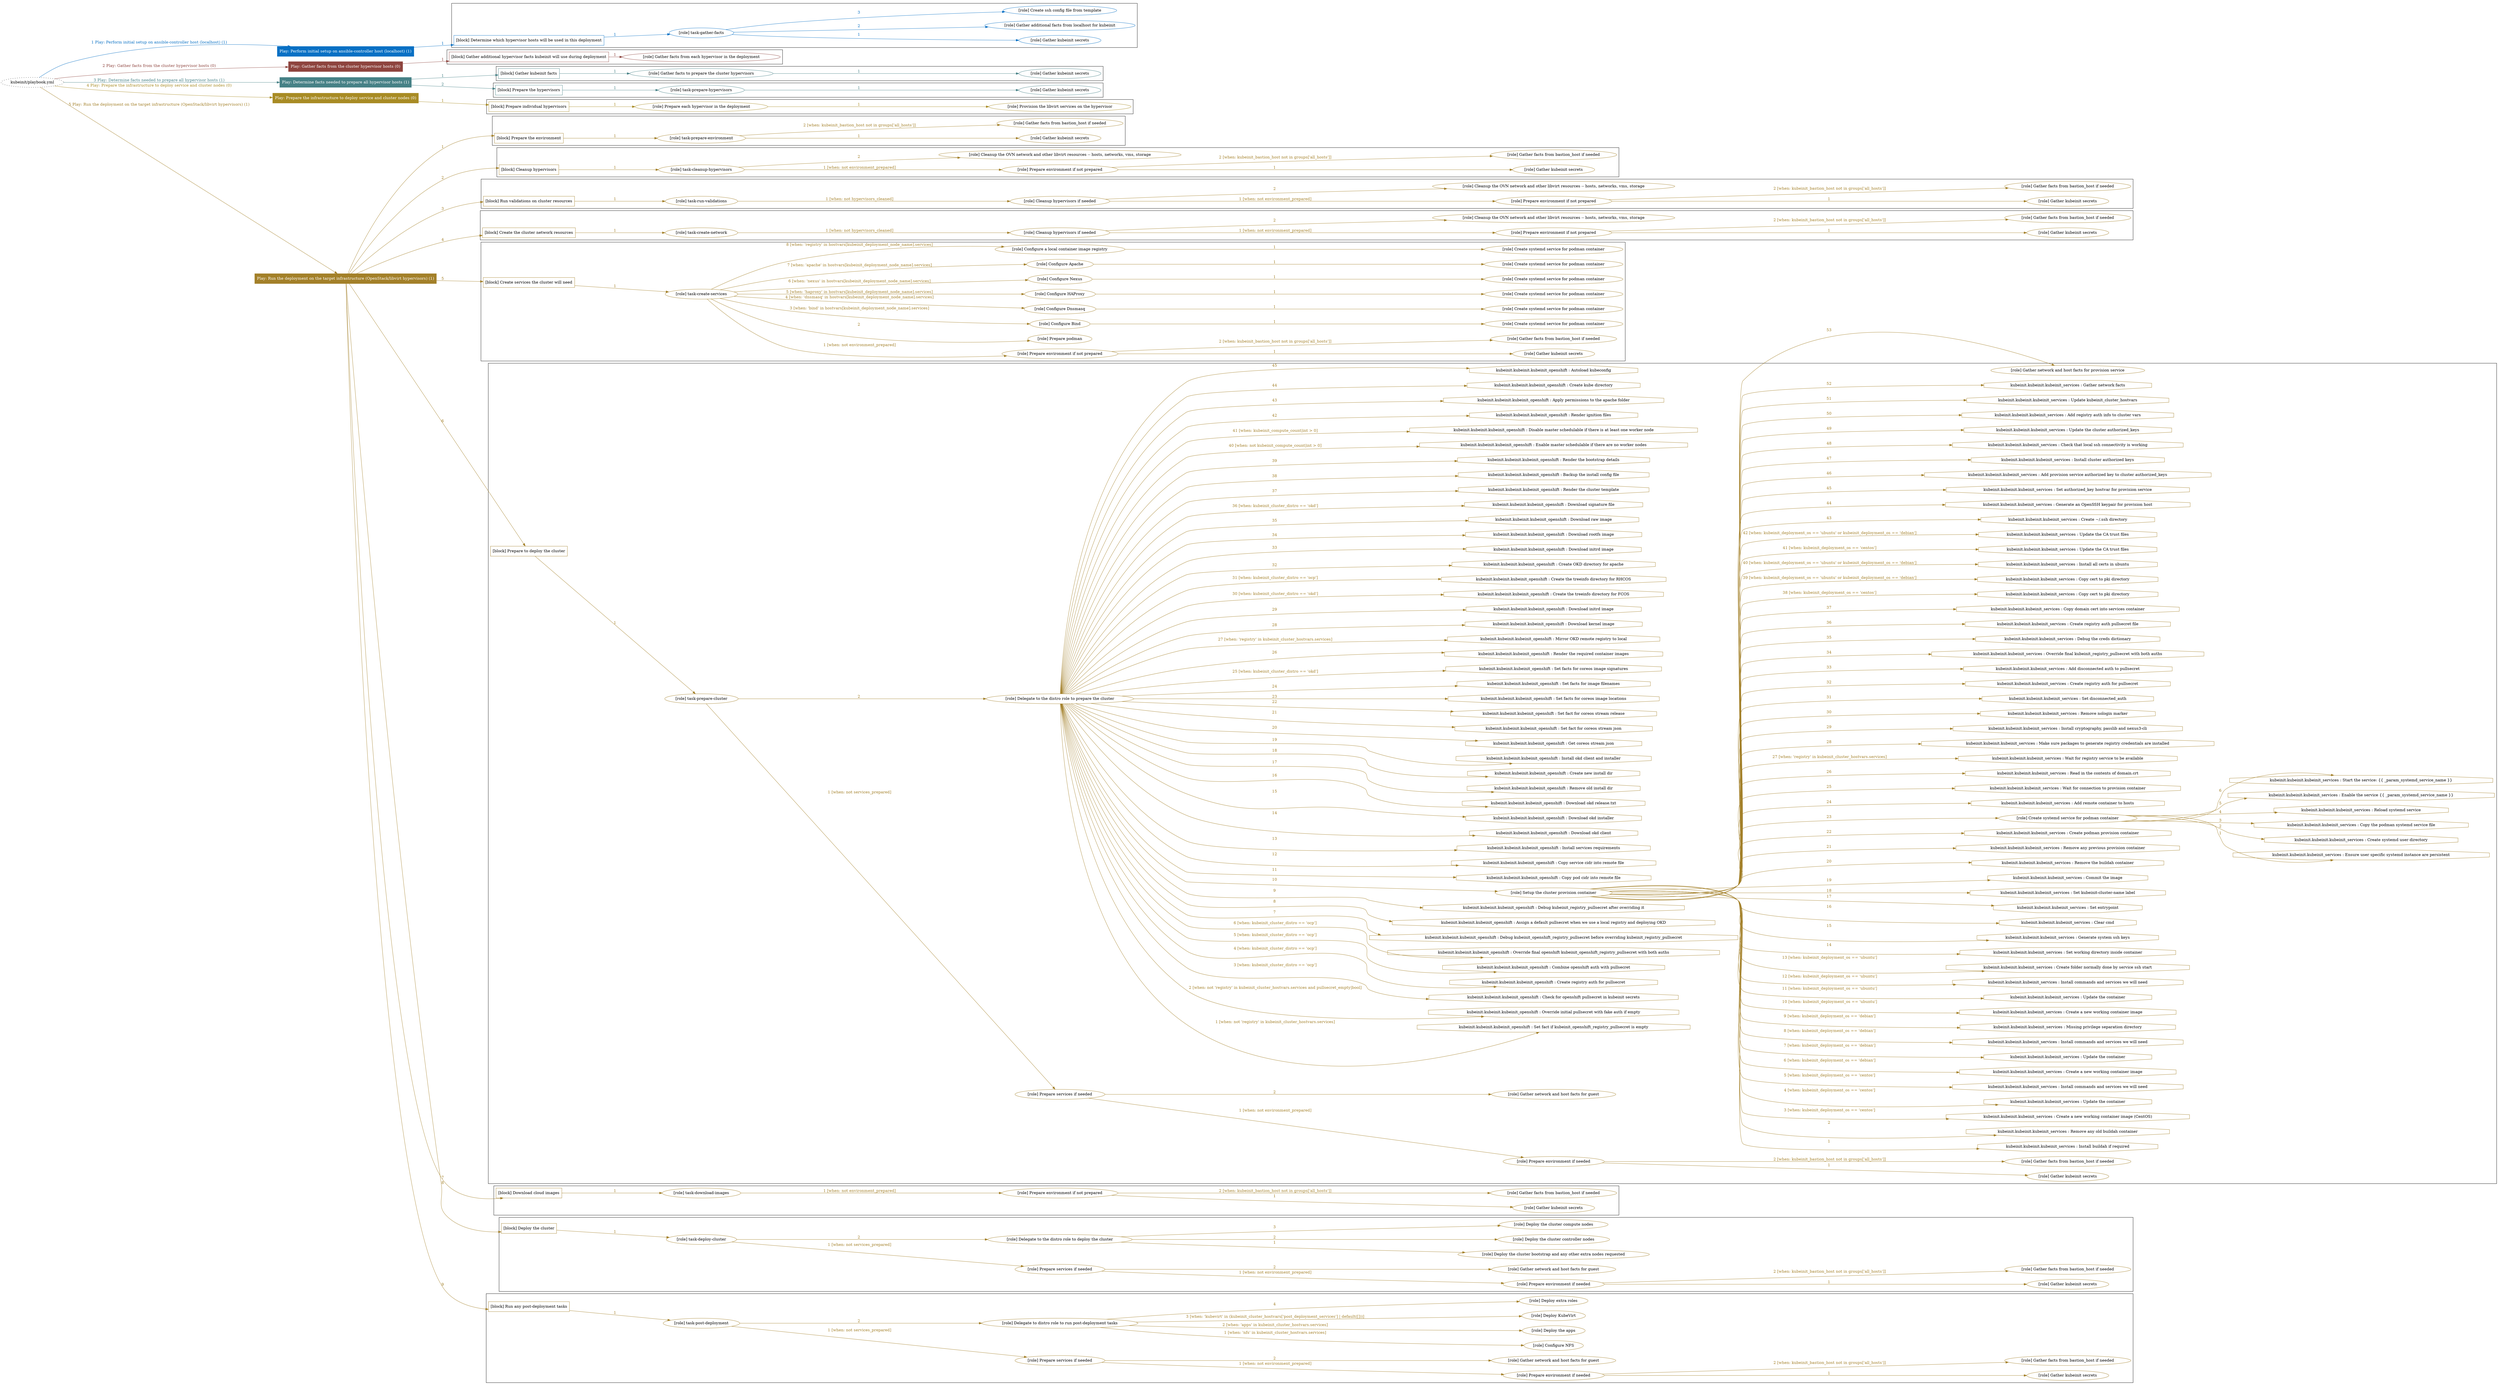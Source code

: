 digraph {
	graph [concentrate=true ordering=in rankdir=LR ratio=fill]
	edge [esep=5 sep=10]
	"kubeinit/playbook.yml" [URL="/home/runner/work/kubeinit/kubeinit/kubeinit/playbook.yml" id=playbook_fabff022 style=dotted]
	"kubeinit/playbook.yml" -> play_34064e74 [label="1 Play: Perform initial setup on ansible-controller host (localhost) (1)" color="#0870c4" fontcolor="#0870c4" id=edge_play_34064e74 labeltooltip="1 Play: Perform initial setup on ansible-controller host (localhost) (1)" tooltip="1 Play: Perform initial setup on ansible-controller host (localhost) (1)"]
	subgraph "Play: Perform initial setup on ansible-controller host (localhost) (1)" {
		play_34064e74 [label="Play: Perform initial setup on ansible-controller host (localhost) (1)" URL="/home/runner/work/kubeinit/kubeinit/kubeinit/playbook.yml" color="#0870c4" fontcolor="#ffffff" id=play_34064e74 shape=box style=filled tooltip=localhost]
		play_34064e74 -> block_01d52d77 [label=1 color="#0870c4" fontcolor="#0870c4" id=edge_block_01d52d77 labeltooltip=1 tooltip=1]
		subgraph cluster_block_01d52d77 {
			block_01d52d77 [label="[block] Determine which hypervisor hosts will be used in this deployment" URL="/home/runner/work/kubeinit/kubeinit/kubeinit/playbook.yml" color="#0870c4" id=block_01d52d77 labeltooltip="Determine which hypervisor hosts will be used in this deployment" shape=box tooltip="Determine which hypervisor hosts will be used in this deployment"]
			block_01d52d77 -> role_00aba54d [label="1 " color="#0870c4" fontcolor="#0870c4" id=edge_role_00aba54d labeltooltip="1 " tooltip="1 "]
			subgraph "task-gather-facts" {
				role_00aba54d [label="[role] task-gather-facts" URL="/home/runner/work/kubeinit/kubeinit/kubeinit/playbook.yml" color="#0870c4" id=role_00aba54d tooltip="task-gather-facts"]
				role_00aba54d -> role_b3e935f8 [label="1 " color="#0870c4" fontcolor="#0870c4" id=edge_role_b3e935f8 labeltooltip="1 " tooltip="1 "]
				subgraph "Gather kubeinit secrets" {
					role_b3e935f8 [label="[role] Gather kubeinit secrets" URL="/home/runner/.ansible/collections/ansible_collections/kubeinit/kubeinit/roles/kubeinit_prepare/tasks/build_hypervisors_group.yml" color="#0870c4" id=role_b3e935f8 tooltip="Gather kubeinit secrets"]
				}
				role_00aba54d -> role_4d1d6b3d [label="2 " color="#0870c4" fontcolor="#0870c4" id=edge_role_4d1d6b3d labeltooltip="2 " tooltip="2 "]
				subgraph "Gather additional facts from localhost for kubeinit" {
					role_4d1d6b3d [label="[role] Gather additional facts from localhost for kubeinit" URL="/home/runner/.ansible/collections/ansible_collections/kubeinit/kubeinit/roles/kubeinit_prepare/tasks/build_hypervisors_group.yml" color="#0870c4" id=role_4d1d6b3d tooltip="Gather additional facts from localhost for kubeinit"]
				}
				role_00aba54d -> role_4ffe4a5d [label="3 " color="#0870c4" fontcolor="#0870c4" id=edge_role_4ffe4a5d labeltooltip="3 " tooltip="3 "]
				subgraph "Create ssh config file from template" {
					role_4ffe4a5d [label="[role] Create ssh config file from template" URL="/home/runner/.ansible/collections/ansible_collections/kubeinit/kubeinit/roles/kubeinit_prepare/tasks/build_hypervisors_group.yml" color="#0870c4" id=role_4ffe4a5d tooltip="Create ssh config file from template"]
				}
			}
		}
	}
	"kubeinit/playbook.yml" -> play_e2217c0e [label="2 Play: Gather facts from the cluster hypervisor hosts (0)" color="#8e443e" fontcolor="#8e443e" id=edge_play_e2217c0e labeltooltip="2 Play: Gather facts from the cluster hypervisor hosts (0)" tooltip="2 Play: Gather facts from the cluster hypervisor hosts (0)"]
	subgraph "Play: Gather facts from the cluster hypervisor hosts (0)" {
		play_e2217c0e [label="Play: Gather facts from the cluster hypervisor hosts (0)" URL="/home/runner/work/kubeinit/kubeinit/kubeinit/playbook.yml" color="#8e443e" fontcolor="#ffffff" id=play_e2217c0e shape=box style=filled tooltip="Play: Gather facts from the cluster hypervisor hosts (0)"]
		play_e2217c0e -> block_a4049361 [label=1 color="#8e443e" fontcolor="#8e443e" id=edge_block_a4049361 labeltooltip=1 tooltip=1]
		subgraph cluster_block_a4049361 {
			block_a4049361 [label="[block] Gather additional hypervisor facts kubeinit will use during deployment" URL="/home/runner/work/kubeinit/kubeinit/kubeinit/playbook.yml" color="#8e443e" id=block_a4049361 labeltooltip="Gather additional hypervisor facts kubeinit will use during deployment" shape=box tooltip="Gather additional hypervisor facts kubeinit will use during deployment"]
			block_a4049361 -> role_25715333 [label="1 " color="#8e443e" fontcolor="#8e443e" id=edge_role_25715333 labeltooltip="1 " tooltip="1 "]
			subgraph "Gather facts from each hypervisor in the deployment" {
				role_25715333 [label="[role] Gather facts from each hypervisor in the deployment" URL="/home/runner/work/kubeinit/kubeinit/kubeinit/playbook.yml" color="#8e443e" id=role_25715333 tooltip="Gather facts from each hypervisor in the deployment"]
			}
		}
	}
	"kubeinit/playbook.yml" -> play_3f3457c2 [label="3 Play: Determine facts needed to prepare all hypervisor hosts (1)" color="#468186" fontcolor="#468186" id=edge_play_3f3457c2 labeltooltip="3 Play: Determine facts needed to prepare all hypervisor hosts (1)" tooltip="3 Play: Determine facts needed to prepare all hypervisor hosts (1)"]
	subgraph "Play: Determine facts needed to prepare all hypervisor hosts (1)" {
		play_3f3457c2 [label="Play: Determine facts needed to prepare all hypervisor hosts (1)" URL="/home/runner/work/kubeinit/kubeinit/kubeinit/playbook.yml" color="#468186" fontcolor="#ffffff" id=play_3f3457c2 shape=box style=filled tooltip=localhost]
		play_3f3457c2 -> block_16c67847 [label=1 color="#468186" fontcolor="#468186" id=edge_block_16c67847 labeltooltip=1 tooltip=1]
		subgraph cluster_block_16c67847 {
			block_16c67847 [label="[block] Gather kubeinit facts" URL="/home/runner/work/kubeinit/kubeinit/kubeinit/playbook.yml" color="#468186" id=block_16c67847 labeltooltip="Gather kubeinit facts" shape=box tooltip="Gather kubeinit facts"]
			block_16c67847 -> role_0ba6fbf1 [label="1 " color="#468186" fontcolor="#468186" id=edge_role_0ba6fbf1 labeltooltip="1 " tooltip="1 "]
			subgraph "Gather facts to prepare the cluster hypervisors" {
				role_0ba6fbf1 [label="[role] Gather facts to prepare the cluster hypervisors" URL="/home/runner/work/kubeinit/kubeinit/kubeinit/playbook.yml" color="#468186" id=role_0ba6fbf1 tooltip="Gather facts to prepare the cluster hypervisors"]
				role_0ba6fbf1 -> role_35629974 [label="1 " color="#468186" fontcolor="#468186" id=edge_role_35629974 labeltooltip="1 " tooltip="1 "]
				subgraph "Gather kubeinit secrets" {
					role_35629974 [label="[role] Gather kubeinit secrets" URL="/home/runner/.ansible/collections/ansible_collections/kubeinit/kubeinit/roles/kubeinit_prepare/tasks/gather_kubeinit_facts.yml" color="#468186" id=role_35629974 tooltip="Gather kubeinit secrets"]
				}
			}
		}
		play_3f3457c2 -> block_9e2d4fca [label=2 color="#468186" fontcolor="#468186" id=edge_block_9e2d4fca labeltooltip=2 tooltip=2]
		subgraph cluster_block_9e2d4fca {
			block_9e2d4fca [label="[block] Prepare the hypervisors" URL="/home/runner/work/kubeinit/kubeinit/kubeinit/playbook.yml" color="#468186" id=block_9e2d4fca labeltooltip="Prepare the hypervisors" shape=box tooltip="Prepare the hypervisors"]
			block_9e2d4fca -> role_b0f9f129 [label="1 " color="#468186" fontcolor="#468186" id=edge_role_b0f9f129 labeltooltip="1 " tooltip="1 "]
			subgraph "task-prepare-hypervisors" {
				role_b0f9f129 [label="[role] task-prepare-hypervisors" URL="/home/runner/work/kubeinit/kubeinit/kubeinit/playbook.yml" color="#468186" id=role_b0f9f129 tooltip="task-prepare-hypervisors"]
				role_b0f9f129 -> role_2dfa0eca [label="1 " color="#468186" fontcolor="#468186" id=edge_role_2dfa0eca labeltooltip="1 " tooltip="1 "]
				subgraph "Gather kubeinit secrets" {
					role_2dfa0eca [label="[role] Gather kubeinit secrets" URL="/home/runner/.ansible/collections/ansible_collections/kubeinit/kubeinit/roles/kubeinit_prepare/tasks/gather_kubeinit_facts.yml" color="#468186" id=role_2dfa0eca tooltip="Gather kubeinit secrets"]
				}
			}
		}
	}
	"kubeinit/playbook.yml" -> play_560c7d0a [label="4 Play: Prepare the infrastructure to deploy service and cluster nodes (0)" color="#a88b24" fontcolor="#a88b24" id=edge_play_560c7d0a labeltooltip="4 Play: Prepare the infrastructure to deploy service and cluster nodes (0)" tooltip="4 Play: Prepare the infrastructure to deploy service and cluster nodes (0)"]
	subgraph "Play: Prepare the infrastructure to deploy service and cluster nodes (0)" {
		play_560c7d0a [label="Play: Prepare the infrastructure to deploy service and cluster nodes (0)" URL="/home/runner/work/kubeinit/kubeinit/kubeinit/playbook.yml" color="#a88b24" fontcolor="#ffffff" id=play_560c7d0a shape=box style=filled tooltip="Play: Prepare the infrastructure to deploy service and cluster nodes (0)"]
		play_560c7d0a -> block_612e7178 [label=1 color="#a88b24" fontcolor="#a88b24" id=edge_block_612e7178 labeltooltip=1 tooltip=1]
		subgraph cluster_block_612e7178 {
			block_612e7178 [label="[block] Prepare individual hypervisors" URL="/home/runner/work/kubeinit/kubeinit/kubeinit/playbook.yml" color="#a88b24" id=block_612e7178 labeltooltip="Prepare individual hypervisors" shape=box tooltip="Prepare individual hypervisors"]
			block_612e7178 -> role_67934ae2 [label="1 " color="#a88b24" fontcolor="#a88b24" id=edge_role_67934ae2 labeltooltip="1 " tooltip="1 "]
			subgraph "Prepare each hypervisor in the deployment" {
				role_67934ae2 [label="[role] Prepare each hypervisor in the deployment" URL="/home/runner/work/kubeinit/kubeinit/kubeinit/playbook.yml" color="#a88b24" id=role_67934ae2 tooltip="Prepare each hypervisor in the deployment"]
				role_67934ae2 -> role_0264d9a4 [label="1 " color="#a88b24" fontcolor="#a88b24" id=edge_role_0264d9a4 labeltooltip="1 " tooltip="1 "]
				subgraph "Provision the libvirt services on the hypervisor" {
					role_0264d9a4 [label="[role] Provision the libvirt services on the hypervisor" URL="/home/runner/.ansible/collections/ansible_collections/kubeinit/kubeinit/roles/kubeinit_prepare/tasks/prepare_hypervisor.yml" color="#a88b24" id=role_0264d9a4 tooltip="Provision the libvirt services on the hypervisor"]
				}
			}
		}
	}
	"kubeinit/playbook.yml" -> play_6855505a [label="5 Play: Run the deployment on the target infrastructure (OpenStack/libvirt hypervisors) (1)" color="#a38029" fontcolor="#a38029" id=edge_play_6855505a labeltooltip="5 Play: Run the deployment on the target infrastructure (OpenStack/libvirt hypervisors) (1)" tooltip="5 Play: Run the deployment on the target infrastructure (OpenStack/libvirt hypervisors) (1)"]
	subgraph "Play: Run the deployment on the target infrastructure (OpenStack/libvirt hypervisors) (1)" {
		play_6855505a [label="Play: Run the deployment on the target infrastructure (OpenStack/libvirt hypervisors) (1)" URL="/home/runner/work/kubeinit/kubeinit/kubeinit/playbook.yml" color="#a38029" fontcolor="#ffffff" id=play_6855505a shape=box style=filled tooltip=localhost]
		play_6855505a -> block_3aa2f372 [label=1 color="#a38029" fontcolor="#a38029" id=edge_block_3aa2f372 labeltooltip=1 tooltip=1]
		subgraph cluster_block_3aa2f372 {
			block_3aa2f372 [label="[block] Prepare the environment" URL="/home/runner/work/kubeinit/kubeinit/kubeinit/playbook.yml" color="#a38029" id=block_3aa2f372 labeltooltip="Prepare the environment" shape=box tooltip="Prepare the environment"]
			block_3aa2f372 -> role_e2bcc9e0 [label="1 " color="#a38029" fontcolor="#a38029" id=edge_role_e2bcc9e0 labeltooltip="1 " tooltip="1 "]
			subgraph "task-prepare-environment" {
				role_e2bcc9e0 [label="[role] task-prepare-environment" URL="/home/runner/work/kubeinit/kubeinit/kubeinit/playbook.yml" color="#a38029" id=role_e2bcc9e0 tooltip="task-prepare-environment"]
				role_e2bcc9e0 -> role_99a1a50d [label="1 " color="#a38029" fontcolor="#a38029" id=edge_role_99a1a50d labeltooltip="1 " tooltip="1 "]
				subgraph "Gather kubeinit secrets" {
					role_99a1a50d [label="[role] Gather kubeinit secrets" URL="/home/runner/.ansible/collections/ansible_collections/kubeinit/kubeinit/roles/kubeinit_prepare/tasks/gather_kubeinit_facts.yml" color="#a38029" id=role_99a1a50d tooltip="Gather kubeinit secrets"]
				}
				role_e2bcc9e0 -> role_4491f88d [label="2 [when: kubeinit_bastion_host not in groups['all_hosts']]" color="#a38029" fontcolor="#a38029" id=edge_role_4491f88d labeltooltip="2 [when: kubeinit_bastion_host not in groups['all_hosts']]" tooltip="2 [when: kubeinit_bastion_host not in groups['all_hosts']]"]
				subgraph "Gather facts from bastion_host if needed" {
					role_4491f88d [label="[role] Gather facts from bastion_host if needed" URL="/home/runner/.ansible/collections/ansible_collections/kubeinit/kubeinit/roles/kubeinit_prepare/tasks/main.yml" color="#a38029" id=role_4491f88d tooltip="Gather facts from bastion_host if needed"]
				}
			}
		}
		play_6855505a -> block_a7a2bdd8 [label=2 color="#a38029" fontcolor="#a38029" id=edge_block_a7a2bdd8 labeltooltip=2 tooltip=2]
		subgraph cluster_block_a7a2bdd8 {
			block_a7a2bdd8 [label="[block] Cleanup hypervisors" URL="/home/runner/work/kubeinit/kubeinit/kubeinit/playbook.yml" color="#a38029" id=block_a7a2bdd8 labeltooltip="Cleanup hypervisors" shape=box tooltip="Cleanup hypervisors"]
			block_a7a2bdd8 -> role_cd20c2cd [label="1 " color="#a38029" fontcolor="#a38029" id=edge_role_cd20c2cd labeltooltip="1 " tooltip="1 "]
			subgraph "task-cleanup-hypervisors" {
				role_cd20c2cd [label="[role] task-cleanup-hypervisors" URL="/home/runner/work/kubeinit/kubeinit/kubeinit/playbook.yml" color="#a38029" id=role_cd20c2cd tooltip="task-cleanup-hypervisors"]
				role_cd20c2cd -> role_a3f5721f [label="1 [when: not environment_prepared]" color="#a38029" fontcolor="#a38029" id=edge_role_a3f5721f labeltooltip="1 [when: not environment_prepared]" tooltip="1 [when: not environment_prepared]"]
				subgraph "Prepare environment if not prepared" {
					role_a3f5721f [label="[role] Prepare environment if not prepared" URL="/home/runner/.ansible/collections/ansible_collections/kubeinit/kubeinit/roles/kubeinit_libvirt/tasks/cleanup_hypervisors.yml" color="#a38029" id=role_a3f5721f tooltip="Prepare environment if not prepared"]
					role_a3f5721f -> role_39cc6109 [label="1 " color="#a38029" fontcolor="#a38029" id=edge_role_39cc6109 labeltooltip="1 " tooltip="1 "]
					subgraph "Gather kubeinit secrets" {
						role_39cc6109 [label="[role] Gather kubeinit secrets" URL="/home/runner/.ansible/collections/ansible_collections/kubeinit/kubeinit/roles/kubeinit_prepare/tasks/gather_kubeinit_facts.yml" color="#a38029" id=role_39cc6109 tooltip="Gather kubeinit secrets"]
					}
					role_a3f5721f -> role_a37973a4 [label="2 [when: kubeinit_bastion_host not in groups['all_hosts']]" color="#a38029" fontcolor="#a38029" id=edge_role_a37973a4 labeltooltip="2 [when: kubeinit_bastion_host not in groups['all_hosts']]" tooltip="2 [when: kubeinit_bastion_host not in groups['all_hosts']]"]
					subgraph "Gather facts from bastion_host if needed" {
						role_a37973a4 [label="[role] Gather facts from bastion_host if needed" URL="/home/runner/.ansible/collections/ansible_collections/kubeinit/kubeinit/roles/kubeinit_prepare/tasks/main.yml" color="#a38029" id=role_a37973a4 tooltip="Gather facts from bastion_host if needed"]
					}
				}
				role_cd20c2cd -> role_72185194 [label="2 " color="#a38029" fontcolor="#a38029" id=edge_role_72185194 labeltooltip="2 " tooltip="2 "]
				subgraph "Cleanup the OVN network and other libvirt resources -- hosts, networks, vms, storage" {
					role_72185194 [label="[role] Cleanup the OVN network and other libvirt resources -- hosts, networks, vms, storage" URL="/home/runner/.ansible/collections/ansible_collections/kubeinit/kubeinit/roles/kubeinit_libvirt/tasks/cleanup_hypervisors.yml" color="#a38029" id=role_72185194 tooltip="Cleanup the OVN network and other libvirt resources -- hosts, networks, vms, storage"]
				}
			}
		}
		play_6855505a -> block_e7344458 [label=3 color="#a38029" fontcolor="#a38029" id=edge_block_e7344458 labeltooltip=3 tooltip=3]
		subgraph cluster_block_e7344458 {
			block_e7344458 [label="[block] Run validations on cluster resources" URL="/home/runner/work/kubeinit/kubeinit/kubeinit/playbook.yml" color="#a38029" id=block_e7344458 labeltooltip="Run validations on cluster resources" shape=box tooltip="Run validations on cluster resources"]
			block_e7344458 -> role_70bbd473 [label="1 " color="#a38029" fontcolor="#a38029" id=edge_role_70bbd473 labeltooltip="1 " tooltip="1 "]
			subgraph "task-run-validations" {
				role_70bbd473 [label="[role] task-run-validations" URL="/home/runner/work/kubeinit/kubeinit/kubeinit/playbook.yml" color="#a38029" id=role_70bbd473 tooltip="task-run-validations"]
				role_70bbd473 -> role_b180d860 [label="1 [when: not hypervisors_cleaned]" color="#a38029" fontcolor="#a38029" id=edge_role_b180d860 labeltooltip="1 [when: not hypervisors_cleaned]" tooltip="1 [when: not hypervisors_cleaned]"]
				subgraph "Cleanup hypervisors if needed" {
					role_b180d860 [label="[role] Cleanup hypervisors if needed" URL="/home/runner/.ansible/collections/ansible_collections/kubeinit/kubeinit/roles/kubeinit_validations/tasks/main.yml" color="#a38029" id=role_b180d860 tooltip="Cleanup hypervisors if needed"]
					role_b180d860 -> role_a64fdf96 [label="1 [when: not environment_prepared]" color="#a38029" fontcolor="#a38029" id=edge_role_a64fdf96 labeltooltip="1 [when: not environment_prepared]" tooltip="1 [when: not environment_prepared]"]
					subgraph "Prepare environment if not prepared" {
						role_a64fdf96 [label="[role] Prepare environment if not prepared" URL="/home/runner/.ansible/collections/ansible_collections/kubeinit/kubeinit/roles/kubeinit_libvirt/tasks/cleanup_hypervisors.yml" color="#a38029" id=role_a64fdf96 tooltip="Prepare environment if not prepared"]
						role_a64fdf96 -> role_8b3c6743 [label="1 " color="#a38029" fontcolor="#a38029" id=edge_role_8b3c6743 labeltooltip="1 " tooltip="1 "]
						subgraph "Gather kubeinit secrets" {
							role_8b3c6743 [label="[role] Gather kubeinit secrets" URL="/home/runner/.ansible/collections/ansible_collections/kubeinit/kubeinit/roles/kubeinit_prepare/tasks/gather_kubeinit_facts.yml" color="#a38029" id=role_8b3c6743 tooltip="Gather kubeinit secrets"]
						}
						role_a64fdf96 -> role_a8918dba [label="2 [when: kubeinit_bastion_host not in groups['all_hosts']]" color="#a38029" fontcolor="#a38029" id=edge_role_a8918dba labeltooltip="2 [when: kubeinit_bastion_host not in groups['all_hosts']]" tooltip="2 [when: kubeinit_bastion_host not in groups['all_hosts']]"]
						subgraph "Gather facts from bastion_host if needed" {
							role_a8918dba [label="[role] Gather facts from bastion_host if needed" URL="/home/runner/.ansible/collections/ansible_collections/kubeinit/kubeinit/roles/kubeinit_prepare/tasks/main.yml" color="#a38029" id=role_a8918dba tooltip="Gather facts from bastion_host if needed"]
						}
					}
					role_b180d860 -> role_5f481bb3 [label="2 " color="#a38029" fontcolor="#a38029" id=edge_role_5f481bb3 labeltooltip="2 " tooltip="2 "]
					subgraph "Cleanup the OVN network and other libvirt resources -- hosts, networks, vms, storage" {
						role_5f481bb3 [label="[role] Cleanup the OVN network and other libvirt resources -- hosts, networks, vms, storage" URL="/home/runner/.ansible/collections/ansible_collections/kubeinit/kubeinit/roles/kubeinit_libvirt/tasks/cleanup_hypervisors.yml" color="#a38029" id=role_5f481bb3 tooltip="Cleanup the OVN network and other libvirt resources -- hosts, networks, vms, storage"]
					}
				}
			}
		}
		play_6855505a -> block_3d7188fe [label=4 color="#a38029" fontcolor="#a38029" id=edge_block_3d7188fe labeltooltip=4 tooltip=4]
		subgraph cluster_block_3d7188fe {
			block_3d7188fe [label="[block] Create the cluster network resources" URL="/home/runner/work/kubeinit/kubeinit/kubeinit/playbook.yml" color="#a38029" id=block_3d7188fe labeltooltip="Create the cluster network resources" shape=box tooltip="Create the cluster network resources"]
			block_3d7188fe -> role_8eb9ce8c [label="1 " color="#a38029" fontcolor="#a38029" id=edge_role_8eb9ce8c labeltooltip="1 " tooltip="1 "]
			subgraph "task-create-network" {
				role_8eb9ce8c [label="[role] task-create-network" URL="/home/runner/work/kubeinit/kubeinit/kubeinit/playbook.yml" color="#a38029" id=role_8eb9ce8c tooltip="task-create-network"]
				role_8eb9ce8c -> role_a0ce4b23 [label="1 [when: not hypervisors_cleaned]" color="#a38029" fontcolor="#a38029" id=edge_role_a0ce4b23 labeltooltip="1 [when: not hypervisors_cleaned]" tooltip="1 [when: not hypervisors_cleaned]"]
				subgraph "Cleanup hypervisors if needed" {
					role_a0ce4b23 [label="[role] Cleanup hypervisors if needed" URL="/home/runner/.ansible/collections/ansible_collections/kubeinit/kubeinit/roles/kubeinit_libvirt/tasks/create_network.yml" color="#a38029" id=role_a0ce4b23 tooltip="Cleanup hypervisors if needed"]
					role_a0ce4b23 -> role_b9b7e475 [label="1 [when: not environment_prepared]" color="#a38029" fontcolor="#a38029" id=edge_role_b9b7e475 labeltooltip="1 [when: not environment_prepared]" tooltip="1 [when: not environment_prepared]"]
					subgraph "Prepare environment if not prepared" {
						role_b9b7e475 [label="[role] Prepare environment if not prepared" URL="/home/runner/.ansible/collections/ansible_collections/kubeinit/kubeinit/roles/kubeinit_libvirt/tasks/cleanup_hypervisors.yml" color="#a38029" id=role_b9b7e475 tooltip="Prepare environment if not prepared"]
						role_b9b7e475 -> role_c2b629cf [label="1 " color="#a38029" fontcolor="#a38029" id=edge_role_c2b629cf labeltooltip="1 " tooltip="1 "]
						subgraph "Gather kubeinit secrets" {
							role_c2b629cf [label="[role] Gather kubeinit secrets" URL="/home/runner/.ansible/collections/ansible_collections/kubeinit/kubeinit/roles/kubeinit_prepare/tasks/gather_kubeinit_facts.yml" color="#a38029" id=role_c2b629cf tooltip="Gather kubeinit secrets"]
						}
						role_b9b7e475 -> role_5ae8e26b [label="2 [when: kubeinit_bastion_host not in groups['all_hosts']]" color="#a38029" fontcolor="#a38029" id=edge_role_5ae8e26b labeltooltip="2 [when: kubeinit_bastion_host not in groups['all_hosts']]" tooltip="2 [when: kubeinit_bastion_host not in groups['all_hosts']]"]
						subgraph "Gather facts from bastion_host if needed" {
							role_5ae8e26b [label="[role] Gather facts from bastion_host if needed" URL="/home/runner/.ansible/collections/ansible_collections/kubeinit/kubeinit/roles/kubeinit_prepare/tasks/main.yml" color="#a38029" id=role_5ae8e26b tooltip="Gather facts from bastion_host if needed"]
						}
					}
					role_a0ce4b23 -> role_8cae0722 [label="2 " color="#a38029" fontcolor="#a38029" id=edge_role_8cae0722 labeltooltip="2 " tooltip="2 "]
					subgraph "Cleanup the OVN network and other libvirt resources -- hosts, networks, vms, storage" {
						role_8cae0722 [label="[role] Cleanup the OVN network and other libvirt resources -- hosts, networks, vms, storage" URL="/home/runner/.ansible/collections/ansible_collections/kubeinit/kubeinit/roles/kubeinit_libvirt/tasks/cleanup_hypervisors.yml" color="#a38029" id=role_8cae0722 tooltip="Cleanup the OVN network and other libvirt resources -- hosts, networks, vms, storage"]
					}
				}
			}
		}
		play_6855505a -> block_0546b133 [label=5 color="#a38029" fontcolor="#a38029" id=edge_block_0546b133 labeltooltip=5 tooltip=5]
		subgraph cluster_block_0546b133 {
			block_0546b133 [label="[block] Create services the cluster will need" URL="/home/runner/work/kubeinit/kubeinit/kubeinit/playbook.yml" color="#a38029" id=block_0546b133 labeltooltip="Create services the cluster will need" shape=box tooltip="Create services the cluster will need"]
			block_0546b133 -> role_e1489bb1 [label="1 " color="#a38029" fontcolor="#a38029" id=edge_role_e1489bb1 labeltooltip="1 " tooltip="1 "]
			subgraph "task-create-services" {
				role_e1489bb1 [label="[role] task-create-services" URL="/home/runner/work/kubeinit/kubeinit/kubeinit/playbook.yml" color="#a38029" id=role_e1489bb1 tooltip="task-create-services"]
				role_e1489bb1 -> role_9c168332 [label="1 [when: not environment_prepared]" color="#a38029" fontcolor="#a38029" id=edge_role_9c168332 labeltooltip="1 [when: not environment_prepared]" tooltip="1 [when: not environment_prepared]"]
				subgraph "Prepare environment if not prepared" {
					role_9c168332 [label="[role] Prepare environment if not prepared" URL="/home/runner/.ansible/collections/ansible_collections/kubeinit/kubeinit/roles/kubeinit_services/tasks/main.yml" color="#a38029" id=role_9c168332 tooltip="Prepare environment if not prepared"]
					role_9c168332 -> role_df7e7c7c [label="1 " color="#a38029" fontcolor="#a38029" id=edge_role_df7e7c7c labeltooltip="1 " tooltip="1 "]
					subgraph "Gather kubeinit secrets" {
						role_df7e7c7c [label="[role] Gather kubeinit secrets" URL="/home/runner/.ansible/collections/ansible_collections/kubeinit/kubeinit/roles/kubeinit_prepare/tasks/gather_kubeinit_facts.yml" color="#a38029" id=role_df7e7c7c tooltip="Gather kubeinit secrets"]
					}
					role_9c168332 -> role_2b068d92 [label="2 [when: kubeinit_bastion_host not in groups['all_hosts']]" color="#a38029" fontcolor="#a38029" id=edge_role_2b068d92 labeltooltip="2 [when: kubeinit_bastion_host not in groups['all_hosts']]" tooltip="2 [when: kubeinit_bastion_host not in groups['all_hosts']]"]
					subgraph "Gather facts from bastion_host if needed" {
						role_2b068d92 [label="[role] Gather facts from bastion_host if needed" URL="/home/runner/.ansible/collections/ansible_collections/kubeinit/kubeinit/roles/kubeinit_prepare/tasks/main.yml" color="#a38029" id=role_2b068d92 tooltip="Gather facts from bastion_host if needed"]
					}
				}
				role_e1489bb1 -> role_1d5ffcdc [label="2 " color="#a38029" fontcolor="#a38029" id=edge_role_1d5ffcdc labeltooltip="2 " tooltip="2 "]
				subgraph "Prepare podman" {
					role_1d5ffcdc [label="[role] Prepare podman" URL="/home/runner/.ansible/collections/ansible_collections/kubeinit/kubeinit/roles/kubeinit_services/tasks/00_create_service_pod.yml" color="#a38029" id=role_1d5ffcdc tooltip="Prepare podman"]
				}
				role_e1489bb1 -> role_9ebc2f67 [label="3 [when: 'bind' in hostvars[kubeinit_deployment_node_name].services]" color="#a38029" fontcolor="#a38029" id=edge_role_9ebc2f67 labeltooltip="3 [when: 'bind' in hostvars[kubeinit_deployment_node_name].services]" tooltip="3 [when: 'bind' in hostvars[kubeinit_deployment_node_name].services]"]
				subgraph "Configure Bind" {
					role_9ebc2f67 [label="[role] Configure Bind" URL="/home/runner/.ansible/collections/ansible_collections/kubeinit/kubeinit/roles/kubeinit_services/tasks/start_services_containers.yml" color="#a38029" id=role_9ebc2f67 tooltip="Configure Bind"]
					role_9ebc2f67 -> role_cd303c18 [label="1 " color="#a38029" fontcolor="#a38029" id=edge_role_cd303c18 labeltooltip="1 " tooltip="1 "]
					subgraph "Create systemd service for podman container" {
						role_cd303c18 [label="[role] Create systemd service for podman container" URL="/home/runner/.ansible/collections/ansible_collections/kubeinit/kubeinit/roles/kubeinit_bind/tasks/main.yml" color="#a38029" id=role_cd303c18 tooltip="Create systemd service for podman container"]
					}
				}
				role_e1489bb1 -> role_7e8ff0ed [label="4 [when: 'dnsmasq' in hostvars[kubeinit_deployment_node_name].services]" color="#a38029" fontcolor="#a38029" id=edge_role_7e8ff0ed labeltooltip="4 [when: 'dnsmasq' in hostvars[kubeinit_deployment_node_name].services]" tooltip="4 [when: 'dnsmasq' in hostvars[kubeinit_deployment_node_name].services]"]
				subgraph "Configure Dnsmasq" {
					role_7e8ff0ed [label="[role] Configure Dnsmasq" URL="/home/runner/.ansible/collections/ansible_collections/kubeinit/kubeinit/roles/kubeinit_services/tasks/start_services_containers.yml" color="#a38029" id=role_7e8ff0ed tooltip="Configure Dnsmasq"]
					role_7e8ff0ed -> role_e02ee97d [label="1 " color="#a38029" fontcolor="#a38029" id=edge_role_e02ee97d labeltooltip="1 " tooltip="1 "]
					subgraph "Create systemd service for podman container" {
						role_e02ee97d [label="[role] Create systemd service for podman container" URL="/home/runner/.ansible/collections/ansible_collections/kubeinit/kubeinit/roles/kubeinit_dnsmasq/tasks/main.yml" color="#a38029" id=role_e02ee97d tooltip="Create systemd service for podman container"]
					}
				}
				role_e1489bb1 -> role_1965177d [label="5 [when: 'haproxy' in hostvars[kubeinit_deployment_node_name].services]" color="#a38029" fontcolor="#a38029" id=edge_role_1965177d labeltooltip="5 [when: 'haproxy' in hostvars[kubeinit_deployment_node_name].services]" tooltip="5 [when: 'haproxy' in hostvars[kubeinit_deployment_node_name].services]"]
				subgraph "Configure HAProxy" {
					role_1965177d [label="[role] Configure HAProxy" URL="/home/runner/.ansible/collections/ansible_collections/kubeinit/kubeinit/roles/kubeinit_services/tasks/start_services_containers.yml" color="#a38029" id=role_1965177d tooltip="Configure HAProxy"]
					role_1965177d -> role_a1c8d52d [label="1 " color="#a38029" fontcolor="#a38029" id=edge_role_a1c8d52d labeltooltip="1 " tooltip="1 "]
					subgraph "Create systemd service for podman container" {
						role_a1c8d52d [label="[role] Create systemd service for podman container" URL="/home/runner/.ansible/collections/ansible_collections/kubeinit/kubeinit/roles/kubeinit_haproxy/tasks/main.yml" color="#a38029" id=role_a1c8d52d tooltip="Create systemd service for podman container"]
					}
				}
				role_e1489bb1 -> role_df2b0d84 [label="6 [when: 'nexus' in hostvars[kubeinit_deployment_node_name].services]" color="#a38029" fontcolor="#a38029" id=edge_role_df2b0d84 labeltooltip="6 [when: 'nexus' in hostvars[kubeinit_deployment_node_name].services]" tooltip="6 [when: 'nexus' in hostvars[kubeinit_deployment_node_name].services]"]
				subgraph "Configure Nexus" {
					role_df2b0d84 [label="[role] Configure Nexus" URL="/home/runner/.ansible/collections/ansible_collections/kubeinit/kubeinit/roles/kubeinit_services/tasks/start_services_containers.yml" color="#a38029" id=role_df2b0d84 tooltip="Configure Nexus"]
					role_df2b0d84 -> role_42c1e606 [label="1 " color="#a38029" fontcolor="#a38029" id=edge_role_42c1e606 labeltooltip="1 " tooltip="1 "]
					subgraph "Create systemd service for podman container" {
						role_42c1e606 [label="[role] Create systemd service for podman container" URL="/home/runner/.ansible/collections/ansible_collections/kubeinit/kubeinit/roles/kubeinit_nexus/tasks/main.yml" color="#a38029" id=role_42c1e606 tooltip="Create systemd service for podman container"]
					}
				}
				role_e1489bb1 -> role_3ab54963 [label="7 [when: 'apache' in hostvars[kubeinit_deployment_node_name].services]" color="#a38029" fontcolor="#a38029" id=edge_role_3ab54963 labeltooltip="7 [when: 'apache' in hostvars[kubeinit_deployment_node_name].services]" tooltip="7 [when: 'apache' in hostvars[kubeinit_deployment_node_name].services]"]
				subgraph "Configure Apache" {
					role_3ab54963 [label="[role] Configure Apache" URL="/home/runner/.ansible/collections/ansible_collections/kubeinit/kubeinit/roles/kubeinit_services/tasks/start_services_containers.yml" color="#a38029" id=role_3ab54963 tooltip="Configure Apache"]
					role_3ab54963 -> role_6d3237d6 [label="1 " color="#a38029" fontcolor="#a38029" id=edge_role_6d3237d6 labeltooltip="1 " tooltip="1 "]
					subgraph "Create systemd service for podman container" {
						role_6d3237d6 [label="[role] Create systemd service for podman container" URL="/home/runner/.ansible/collections/ansible_collections/kubeinit/kubeinit/roles/kubeinit_apache/tasks/main.yml" color="#a38029" id=role_6d3237d6 tooltip="Create systemd service for podman container"]
					}
				}
				role_e1489bb1 -> role_9699eb5e [label="8 [when: 'registry' in hostvars[kubeinit_deployment_node_name].services]" color="#a38029" fontcolor="#a38029" id=edge_role_9699eb5e labeltooltip="8 [when: 'registry' in hostvars[kubeinit_deployment_node_name].services]" tooltip="8 [when: 'registry' in hostvars[kubeinit_deployment_node_name].services]"]
				subgraph "Configure a local container image registry" {
					role_9699eb5e [label="[role] Configure a local container image registry" URL="/home/runner/.ansible/collections/ansible_collections/kubeinit/kubeinit/roles/kubeinit_services/tasks/start_services_containers.yml" color="#a38029" id=role_9699eb5e tooltip="Configure a local container image registry"]
					role_9699eb5e -> role_f62f5f9f [label="1 " color="#a38029" fontcolor="#a38029" id=edge_role_f62f5f9f labeltooltip="1 " tooltip="1 "]
					subgraph "Create systemd service for podman container" {
						role_f62f5f9f [label="[role] Create systemd service for podman container" URL="/home/runner/.ansible/collections/ansible_collections/kubeinit/kubeinit/roles/kubeinit_registry/tasks/main.yml" color="#a38029" id=role_f62f5f9f tooltip="Create systemd service for podman container"]
					}
				}
			}
		}
		play_6855505a -> block_bdf0b2df [label=6 color="#a38029" fontcolor="#a38029" id=edge_block_bdf0b2df labeltooltip=6 tooltip=6]
		subgraph cluster_block_bdf0b2df {
			block_bdf0b2df [label="[block] Prepare to deploy the cluster" URL="/home/runner/work/kubeinit/kubeinit/kubeinit/playbook.yml" color="#a38029" id=block_bdf0b2df labeltooltip="Prepare to deploy the cluster" shape=box tooltip="Prepare to deploy the cluster"]
			block_bdf0b2df -> role_bb8211ef [label="1 " color="#a38029" fontcolor="#a38029" id=edge_role_bb8211ef labeltooltip="1 " tooltip="1 "]
			subgraph "task-prepare-cluster" {
				role_bb8211ef [label="[role] task-prepare-cluster" URL="/home/runner/work/kubeinit/kubeinit/kubeinit/playbook.yml" color="#a38029" id=role_bb8211ef tooltip="task-prepare-cluster"]
				role_bb8211ef -> role_1f973b4a [label="1 [when: not services_prepared]" color="#a38029" fontcolor="#a38029" id=edge_role_1f973b4a labeltooltip="1 [when: not services_prepared]" tooltip="1 [when: not services_prepared]"]
				subgraph "Prepare services if needed" {
					role_1f973b4a [label="[role] Prepare services if needed" URL="/home/runner/.ansible/collections/ansible_collections/kubeinit/kubeinit/roles/kubeinit_prepare/tasks/prepare_cluster.yml" color="#a38029" id=role_1f973b4a tooltip="Prepare services if needed"]
					role_1f973b4a -> role_9ff5126f [label="1 [when: not environment_prepared]" color="#a38029" fontcolor="#a38029" id=edge_role_9ff5126f labeltooltip="1 [when: not environment_prepared]" tooltip="1 [when: not environment_prepared]"]
					subgraph "Prepare environment if needed" {
						role_9ff5126f [label="[role] Prepare environment if needed" URL="/home/runner/.ansible/collections/ansible_collections/kubeinit/kubeinit/roles/kubeinit_services/tasks/prepare_services.yml" color="#a38029" id=role_9ff5126f tooltip="Prepare environment if needed"]
						role_9ff5126f -> role_45c11625 [label="1 " color="#a38029" fontcolor="#a38029" id=edge_role_45c11625 labeltooltip="1 " tooltip="1 "]
						subgraph "Gather kubeinit secrets" {
							role_45c11625 [label="[role] Gather kubeinit secrets" URL="/home/runner/.ansible/collections/ansible_collections/kubeinit/kubeinit/roles/kubeinit_prepare/tasks/gather_kubeinit_facts.yml" color="#a38029" id=role_45c11625 tooltip="Gather kubeinit secrets"]
						}
						role_9ff5126f -> role_aacf48f3 [label="2 [when: kubeinit_bastion_host not in groups['all_hosts']]" color="#a38029" fontcolor="#a38029" id=edge_role_aacf48f3 labeltooltip="2 [when: kubeinit_bastion_host not in groups['all_hosts']]" tooltip="2 [when: kubeinit_bastion_host not in groups['all_hosts']]"]
						subgraph "Gather facts from bastion_host if needed" {
							role_aacf48f3 [label="[role] Gather facts from bastion_host if needed" URL="/home/runner/.ansible/collections/ansible_collections/kubeinit/kubeinit/roles/kubeinit_prepare/tasks/main.yml" color="#a38029" id=role_aacf48f3 tooltip="Gather facts from bastion_host if needed"]
						}
					}
					role_1f973b4a -> role_872d78e5 [label="2 " color="#a38029" fontcolor="#a38029" id=edge_role_872d78e5 labeltooltip="2 " tooltip="2 "]
					subgraph "Gather network and host facts for guest" {
						role_872d78e5 [label="[role] Gather network and host facts for guest" URL="/home/runner/.ansible/collections/ansible_collections/kubeinit/kubeinit/roles/kubeinit_services/tasks/prepare_services.yml" color="#a38029" id=role_872d78e5 tooltip="Gather network and host facts for guest"]
					}
				}
				role_bb8211ef -> role_0bbf5a61 [label="2 " color="#a38029" fontcolor="#a38029" id=edge_role_0bbf5a61 labeltooltip="2 " tooltip="2 "]
				subgraph "Delegate to the distro role to prepare the cluster" {
					role_0bbf5a61 [label="[role] Delegate to the distro role to prepare the cluster" URL="/home/runner/.ansible/collections/ansible_collections/kubeinit/kubeinit/roles/kubeinit_prepare/tasks/prepare_cluster.yml" color="#a38029" id=role_0bbf5a61 tooltip="Delegate to the distro role to prepare the cluster"]
					task_6af6d0a4 [label="kubeinit.kubeinit.kubeinit_openshift : Set fact if kubeinit_openshift_registry_pullsecret is empty" URL="/home/runner/.ansible/collections/ansible_collections/kubeinit/kubeinit/roles/kubeinit_openshift/tasks/prepare_cluster.yml" color="#a38029" id=task_6af6d0a4 shape=octagon tooltip="kubeinit.kubeinit.kubeinit_openshift : Set fact if kubeinit_openshift_registry_pullsecret is empty"]
					role_0bbf5a61 -> task_6af6d0a4 [label="1 [when: not 'registry' in kubeinit_cluster_hostvars.services]" color="#a38029" fontcolor="#a38029" id=edge_task_6af6d0a4 labeltooltip="1 [when: not 'registry' in kubeinit_cluster_hostvars.services]" tooltip="1 [when: not 'registry' in kubeinit_cluster_hostvars.services]"]
					task_37bfbfad [label="kubeinit.kubeinit.kubeinit_openshift : Override initial pullsecret with fake auth if empty" URL="/home/runner/.ansible/collections/ansible_collections/kubeinit/kubeinit/roles/kubeinit_openshift/tasks/prepare_cluster.yml" color="#a38029" id=task_37bfbfad shape=octagon tooltip="kubeinit.kubeinit.kubeinit_openshift : Override initial pullsecret with fake auth if empty"]
					role_0bbf5a61 -> task_37bfbfad [label="2 [when: not 'registry' in kubeinit_cluster_hostvars.services and pullsecret_empty|bool]" color="#a38029" fontcolor="#a38029" id=edge_task_37bfbfad labeltooltip="2 [when: not 'registry' in kubeinit_cluster_hostvars.services and pullsecret_empty|bool]" tooltip="2 [when: not 'registry' in kubeinit_cluster_hostvars.services and pullsecret_empty|bool]"]
					task_99b08720 [label="kubeinit.kubeinit.kubeinit_openshift : Check for openshift pullsecret in kubeinit secrets" URL="/home/runner/.ansible/collections/ansible_collections/kubeinit/kubeinit/roles/kubeinit_openshift/tasks/prepare_cluster.yml" color="#a38029" id=task_99b08720 shape=octagon tooltip="kubeinit.kubeinit.kubeinit_openshift : Check for openshift pullsecret in kubeinit secrets"]
					role_0bbf5a61 -> task_99b08720 [label="3 [when: kubeinit_cluster_distro == 'ocp']" color="#a38029" fontcolor="#a38029" id=edge_task_99b08720 labeltooltip="3 [when: kubeinit_cluster_distro == 'ocp']" tooltip="3 [when: kubeinit_cluster_distro == 'ocp']"]
					task_fbdf31a7 [label="kubeinit.kubeinit.kubeinit_openshift : Create registry auth for pullsecret" URL="/home/runner/.ansible/collections/ansible_collections/kubeinit/kubeinit/roles/kubeinit_openshift/tasks/prepare_cluster.yml" color="#a38029" id=task_fbdf31a7 shape=octagon tooltip="kubeinit.kubeinit.kubeinit_openshift : Create registry auth for pullsecret"]
					role_0bbf5a61 -> task_fbdf31a7 [label="4 [when: kubeinit_cluster_distro == 'ocp']" color="#a38029" fontcolor="#a38029" id=edge_task_fbdf31a7 labeltooltip="4 [when: kubeinit_cluster_distro == 'ocp']" tooltip="4 [when: kubeinit_cluster_distro == 'ocp']"]
					task_09cf1f9c [label="kubeinit.kubeinit.kubeinit_openshift : Combine openshift auth with pullsecret" URL="/home/runner/.ansible/collections/ansible_collections/kubeinit/kubeinit/roles/kubeinit_openshift/tasks/prepare_cluster.yml" color="#a38029" id=task_09cf1f9c shape=octagon tooltip="kubeinit.kubeinit.kubeinit_openshift : Combine openshift auth with pullsecret"]
					role_0bbf5a61 -> task_09cf1f9c [label="5 [when: kubeinit_cluster_distro == 'ocp']" color="#a38029" fontcolor="#a38029" id=edge_task_09cf1f9c labeltooltip="5 [when: kubeinit_cluster_distro == 'ocp']" tooltip="5 [when: kubeinit_cluster_distro == 'ocp']"]
					task_b8e20d1f [label="kubeinit.kubeinit.kubeinit_openshift : Override final openshift kubeinit_openshift_registry_pullsecret with both auths" URL="/home/runner/.ansible/collections/ansible_collections/kubeinit/kubeinit/roles/kubeinit_openshift/tasks/prepare_cluster.yml" color="#a38029" id=task_b8e20d1f shape=octagon tooltip="kubeinit.kubeinit.kubeinit_openshift : Override final openshift kubeinit_openshift_registry_pullsecret with both auths"]
					role_0bbf5a61 -> task_b8e20d1f [label="6 [when: kubeinit_cluster_distro == 'ocp']" color="#a38029" fontcolor="#a38029" id=edge_task_b8e20d1f labeltooltip="6 [when: kubeinit_cluster_distro == 'ocp']" tooltip="6 [when: kubeinit_cluster_distro == 'ocp']"]
					task_b2f7879d [label="kubeinit.kubeinit.kubeinit_openshift : Debug kubeinit_openshift_registry_pullsecret before overriding kubeinit_registry_pullsecret" URL="/home/runner/.ansible/collections/ansible_collections/kubeinit/kubeinit/roles/kubeinit_openshift/tasks/prepare_cluster.yml" color="#a38029" id=task_b2f7879d shape=octagon tooltip="kubeinit.kubeinit.kubeinit_openshift : Debug kubeinit_openshift_registry_pullsecret before overriding kubeinit_registry_pullsecret"]
					role_0bbf5a61 -> task_b2f7879d [label="7 " color="#a38029" fontcolor="#a38029" id=edge_task_b2f7879d labeltooltip="7 " tooltip="7 "]
					task_92fef113 [label="kubeinit.kubeinit.kubeinit_openshift : Assign a default pullsecret when we use a local registry and deploying OKD" URL="/home/runner/.ansible/collections/ansible_collections/kubeinit/kubeinit/roles/kubeinit_openshift/tasks/prepare_cluster.yml" color="#a38029" id=task_92fef113 shape=octagon tooltip="kubeinit.kubeinit.kubeinit_openshift : Assign a default pullsecret when we use a local registry and deploying OKD"]
					role_0bbf5a61 -> task_92fef113 [label="8 " color="#a38029" fontcolor="#a38029" id=edge_task_92fef113 labeltooltip="8 " tooltip="8 "]
					task_3c4c7975 [label="kubeinit.kubeinit.kubeinit_openshift : Debug kubeinit_registry_pullsecret after overriding it" URL="/home/runner/.ansible/collections/ansible_collections/kubeinit/kubeinit/roles/kubeinit_openshift/tasks/prepare_cluster.yml" color="#a38029" id=task_3c4c7975 shape=octagon tooltip="kubeinit.kubeinit.kubeinit_openshift : Debug kubeinit_registry_pullsecret after overriding it"]
					role_0bbf5a61 -> task_3c4c7975 [label="9 " color="#a38029" fontcolor="#a38029" id=edge_task_3c4c7975 labeltooltip="9 " tooltip="9 "]
					role_0bbf5a61 -> role_249123e4 [label="10 " color="#a38029" fontcolor="#a38029" id=edge_role_249123e4 labeltooltip="10 " tooltip="10 "]
					subgraph "Setup the cluster provision container" {
						role_249123e4 [label="[role] Setup the cluster provision container" URL="/home/runner/.ansible/collections/ansible_collections/kubeinit/kubeinit/roles/kubeinit_openshift/tasks/prepare_cluster.yml" color="#a38029" id=role_249123e4 tooltip="Setup the cluster provision container"]
						task_2028c0ac [label="kubeinit.kubeinit.kubeinit_services : Install buildah if required" URL="/home/runner/.ansible/collections/ansible_collections/kubeinit/kubeinit/roles/kubeinit_services/tasks/create_provision_container.yml" color="#a38029" id=task_2028c0ac shape=octagon tooltip="kubeinit.kubeinit.kubeinit_services : Install buildah if required"]
						role_249123e4 -> task_2028c0ac [label="1 " color="#a38029" fontcolor="#a38029" id=edge_task_2028c0ac labeltooltip="1 " tooltip="1 "]
						task_c3b7ca19 [label="kubeinit.kubeinit.kubeinit_services : Remove any old buildah container" URL="/home/runner/.ansible/collections/ansible_collections/kubeinit/kubeinit/roles/kubeinit_services/tasks/create_provision_container.yml" color="#a38029" id=task_c3b7ca19 shape=octagon tooltip="kubeinit.kubeinit.kubeinit_services : Remove any old buildah container"]
						role_249123e4 -> task_c3b7ca19 [label="2 " color="#a38029" fontcolor="#a38029" id=edge_task_c3b7ca19 labeltooltip="2 " tooltip="2 "]
						task_32b1c54b [label="kubeinit.kubeinit.kubeinit_services : Create a new working container image (CentOS)" URL="/home/runner/.ansible/collections/ansible_collections/kubeinit/kubeinit/roles/kubeinit_services/tasks/create_provision_container.yml" color="#a38029" id=task_32b1c54b shape=octagon tooltip="kubeinit.kubeinit.kubeinit_services : Create a new working container image (CentOS)"]
						role_249123e4 -> task_32b1c54b [label="3 [when: kubeinit_deployment_os == 'centos']" color="#a38029" fontcolor="#a38029" id=edge_task_32b1c54b labeltooltip="3 [when: kubeinit_deployment_os == 'centos']" tooltip="3 [when: kubeinit_deployment_os == 'centos']"]
						task_4b4626ba [label="kubeinit.kubeinit.kubeinit_services : Update the container" URL="/home/runner/.ansible/collections/ansible_collections/kubeinit/kubeinit/roles/kubeinit_services/tasks/create_provision_container.yml" color="#a38029" id=task_4b4626ba shape=octagon tooltip="kubeinit.kubeinit.kubeinit_services : Update the container"]
						role_249123e4 -> task_4b4626ba [label="4 [when: kubeinit_deployment_os == 'centos']" color="#a38029" fontcolor="#a38029" id=edge_task_4b4626ba labeltooltip="4 [when: kubeinit_deployment_os == 'centos']" tooltip="4 [when: kubeinit_deployment_os == 'centos']"]
						task_b40570e6 [label="kubeinit.kubeinit.kubeinit_services : Install commands and services we will need" URL="/home/runner/.ansible/collections/ansible_collections/kubeinit/kubeinit/roles/kubeinit_services/tasks/create_provision_container.yml" color="#a38029" id=task_b40570e6 shape=octagon tooltip="kubeinit.kubeinit.kubeinit_services : Install commands and services we will need"]
						role_249123e4 -> task_b40570e6 [label="5 [when: kubeinit_deployment_os == 'centos']" color="#a38029" fontcolor="#a38029" id=edge_task_b40570e6 labeltooltip="5 [when: kubeinit_deployment_os == 'centos']" tooltip="5 [when: kubeinit_deployment_os == 'centos']"]
						task_9682898e [label="kubeinit.kubeinit.kubeinit_services : Create a new working container image" URL="/home/runner/.ansible/collections/ansible_collections/kubeinit/kubeinit/roles/kubeinit_services/tasks/create_provision_container.yml" color="#a38029" id=task_9682898e shape=octagon tooltip="kubeinit.kubeinit.kubeinit_services : Create a new working container image"]
						role_249123e4 -> task_9682898e [label="6 [when: kubeinit_deployment_os == 'debian']" color="#a38029" fontcolor="#a38029" id=edge_task_9682898e labeltooltip="6 [when: kubeinit_deployment_os == 'debian']" tooltip="6 [when: kubeinit_deployment_os == 'debian']"]
						task_8869c8dd [label="kubeinit.kubeinit.kubeinit_services : Update the container" URL="/home/runner/.ansible/collections/ansible_collections/kubeinit/kubeinit/roles/kubeinit_services/tasks/create_provision_container.yml" color="#a38029" id=task_8869c8dd shape=octagon tooltip="kubeinit.kubeinit.kubeinit_services : Update the container"]
						role_249123e4 -> task_8869c8dd [label="7 [when: kubeinit_deployment_os == 'debian']" color="#a38029" fontcolor="#a38029" id=edge_task_8869c8dd labeltooltip="7 [when: kubeinit_deployment_os == 'debian']" tooltip="7 [when: kubeinit_deployment_os == 'debian']"]
						task_e149cb44 [label="kubeinit.kubeinit.kubeinit_services : Install commands and services we will need" URL="/home/runner/.ansible/collections/ansible_collections/kubeinit/kubeinit/roles/kubeinit_services/tasks/create_provision_container.yml" color="#a38029" id=task_e149cb44 shape=octagon tooltip="kubeinit.kubeinit.kubeinit_services : Install commands and services we will need"]
						role_249123e4 -> task_e149cb44 [label="8 [when: kubeinit_deployment_os == 'debian']" color="#a38029" fontcolor="#a38029" id=edge_task_e149cb44 labeltooltip="8 [when: kubeinit_deployment_os == 'debian']" tooltip="8 [when: kubeinit_deployment_os == 'debian']"]
						task_3c44714f [label="kubeinit.kubeinit.kubeinit_services : Missing privilege separation directory" URL="/home/runner/.ansible/collections/ansible_collections/kubeinit/kubeinit/roles/kubeinit_services/tasks/create_provision_container.yml" color="#a38029" id=task_3c44714f shape=octagon tooltip="kubeinit.kubeinit.kubeinit_services : Missing privilege separation directory"]
						role_249123e4 -> task_3c44714f [label="9 [when: kubeinit_deployment_os == 'debian']" color="#a38029" fontcolor="#a38029" id=edge_task_3c44714f labeltooltip="9 [when: kubeinit_deployment_os == 'debian']" tooltip="9 [when: kubeinit_deployment_os == 'debian']"]
						task_102c18d2 [label="kubeinit.kubeinit.kubeinit_services : Create a new working container image" URL="/home/runner/.ansible/collections/ansible_collections/kubeinit/kubeinit/roles/kubeinit_services/tasks/create_provision_container.yml" color="#a38029" id=task_102c18d2 shape=octagon tooltip="kubeinit.kubeinit.kubeinit_services : Create a new working container image"]
						role_249123e4 -> task_102c18d2 [label="10 [when: kubeinit_deployment_os == 'ubuntu']" color="#a38029" fontcolor="#a38029" id=edge_task_102c18d2 labeltooltip="10 [when: kubeinit_deployment_os == 'ubuntu']" tooltip="10 [when: kubeinit_deployment_os == 'ubuntu']"]
						task_30373e69 [label="kubeinit.kubeinit.kubeinit_services : Update the container" URL="/home/runner/.ansible/collections/ansible_collections/kubeinit/kubeinit/roles/kubeinit_services/tasks/create_provision_container.yml" color="#a38029" id=task_30373e69 shape=octagon tooltip="kubeinit.kubeinit.kubeinit_services : Update the container"]
						role_249123e4 -> task_30373e69 [label="11 [when: kubeinit_deployment_os == 'ubuntu']" color="#a38029" fontcolor="#a38029" id=edge_task_30373e69 labeltooltip="11 [when: kubeinit_deployment_os == 'ubuntu']" tooltip="11 [when: kubeinit_deployment_os == 'ubuntu']"]
						task_c0a1ebc4 [label="kubeinit.kubeinit.kubeinit_services : Install commands and services we will need" URL="/home/runner/.ansible/collections/ansible_collections/kubeinit/kubeinit/roles/kubeinit_services/tasks/create_provision_container.yml" color="#a38029" id=task_c0a1ebc4 shape=octagon tooltip="kubeinit.kubeinit.kubeinit_services : Install commands and services we will need"]
						role_249123e4 -> task_c0a1ebc4 [label="12 [when: kubeinit_deployment_os == 'ubuntu']" color="#a38029" fontcolor="#a38029" id=edge_task_c0a1ebc4 labeltooltip="12 [when: kubeinit_deployment_os == 'ubuntu']" tooltip="12 [when: kubeinit_deployment_os == 'ubuntu']"]
						task_536ae1be [label="kubeinit.kubeinit.kubeinit_services : Create folder normally done by service ssh start" URL="/home/runner/.ansible/collections/ansible_collections/kubeinit/kubeinit/roles/kubeinit_services/tasks/create_provision_container.yml" color="#a38029" id=task_536ae1be shape=octagon tooltip="kubeinit.kubeinit.kubeinit_services : Create folder normally done by service ssh start"]
						role_249123e4 -> task_536ae1be [label="13 [when: kubeinit_deployment_os == 'ubuntu']" color="#a38029" fontcolor="#a38029" id=edge_task_536ae1be labeltooltip="13 [when: kubeinit_deployment_os == 'ubuntu']" tooltip="13 [when: kubeinit_deployment_os == 'ubuntu']"]
						task_4a82fe01 [label="kubeinit.kubeinit.kubeinit_services : Set working directory inside container" URL="/home/runner/.ansible/collections/ansible_collections/kubeinit/kubeinit/roles/kubeinit_services/tasks/create_provision_container.yml" color="#a38029" id=task_4a82fe01 shape=octagon tooltip="kubeinit.kubeinit.kubeinit_services : Set working directory inside container"]
						role_249123e4 -> task_4a82fe01 [label="14 " color="#a38029" fontcolor="#a38029" id=edge_task_4a82fe01 labeltooltip="14 " tooltip="14 "]
						task_4268a989 [label="kubeinit.kubeinit.kubeinit_services : Generate system ssh keys" URL="/home/runner/.ansible/collections/ansible_collections/kubeinit/kubeinit/roles/kubeinit_services/tasks/create_provision_container.yml" color="#a38029" id=task_4268a989 shape=octagon tooltip="kubeinit.kubeinit.kubeinit_services : Generate system ssh keys"]
						role_249123e4 -> task_4268a989 [label="15 " color="#a38029" fontcolor="#a38029" id=edge_task_4268a989 labeltooltip="15 " tooltip="15 "]
						task_9dd8bb68 [label="kubeinit.kubeinit.kubeinit_services : Clear cmd" URL="/home/runner/.ansible/collections/ansible_collections/kubeinit/kubeinit/roles/kubeinit_services/tasks/create_provision_container.yml" color="#a38029" id=task_9dd8bb68 shape=octagon tooltip="kubeinit.kubeinit.kubeinit_services : Clear cmd"]
						role_249123e4 -> task_9dd8bb68 [label="16 " color="#a38029" fontcolor="#a38029" id=edge_task_9dd8bb68 labeltooltip="16 " tooltip="16 "]
						task_8dd8f7e7 [label="kubeinit.kubeinit.kubeinit_services : Set entrypoint" URL="/home/runner/.ansible/collections/ansible_collections/kubeinit/kubeinit/roles/kubeinit_services/tasks/create_provision_container.yml" color="#a38029" id=task_8dd8f7e7 shape=octagon tooltip="kubeinit.kubeinit.kubeinit_services : Set entrypoint"]
						role_249123e4 -> task_8dd8f7e7 [label="17 " color="#a38029" fontcolor="#a38029" id=edge_task_8dd8f7e7 labeltooltip="17 " tooltip="17 "]
						task_9818960f [label="kubeinit.kubeinit.kubeinit_services : Set kubeinit-cluster-name label" URL="/home/runner/.ansible/collections/ansible_collections/kubeinit/kubeinit/roles/kubeinit_services/tasks/create_provision_container.yml" color="#a38029" id=task_9818960f shape=octagon tooltip="kubeinit.kubeinit.kubeinit_services : Set kubeinit-cluster-name label"]
						role_249123e4 -> task_9818960f [label="18 " color="#a38029" fontcolor="#a38029" id=edge_task_9818960f labeltooltip="18 " tooltip="18 "]
						task_2133297d [label="kubeinit.kubeinit.kubeinit_services : Commit the image" URL="/home/runner/.ansible/collections/ansible_collections/kubeinit/kubeinit/roles/kubeinit_services/tasks/create_provision_container.yml" color="#a38029" id=task_2133297d shape=octagon tooltip="kubeinit.kubeinit.kubeinit_services : Commit the image"]
						role_249123e4 -> task_2133297d [label="19 " color="#a38029" fontcolor="#a38029" id=edge_task_2133297d labeltooltip="19 " tooltip="19 "]
						task_e6e22c88 [label="kubeinit.kubeinit.kubeinit_services : Remove the buildah container" URL="/home/runner/.ansible/collections/ansible_collections/kubeinit/kubeinit/roles/kubeinit_services/tasks/create_provision_container.yml" color="#a38029" id=task_e6e22c88 shape=octagon tooltip="kubeinit.kubeinit.kubeinit_services : Remove the buildah container"]
						role_249123e4 -> task_e6e22c88 [label="20 " color="#a38029" fontcolor="#a38029" id=edge_task_e6e22c88 labeltooltip="20 " tooltip="20 "]
						task_2b085010 [label="kubeinit.kubeinit.kubeinit_services : Remove any previous provision container" URL="/home/runner/.ansible/collections/ansible_collections/kubeinit/kubeinit/roles/kubeinit_services/tasks/create_provision_container.yml" color="#a38029" id=task_2b085010 shape=octagon tooltip="kubeinit.kubeinit.kubeinit_services : Remove any previous provision container"]
						role_249123e4 -> task_2b085010 [label="21 " color="#a38029" fontcolor="#a38029" id=edge_task_2b085010 labeltooltip="21 " tooltip="21 "]
						task_d419eb93 [label="kubeinit.kubeinit.kubeinit_services : Create podman provision container" URL="/home/runner/.ansible/collections/ansible_collections/kubeinit/kubeinit/roles/kubeinit_services/tasks/create_provision_container.yml" color="#a38029" id=task_d419eb93 shape=octagon tooltip="kubeinit.kubeinit.kubeinit_services : Create podman provision container"]
						role_249123e4 -> task_d419eb93 [label="22 " color="#a38029" fontcolor="#a38029" id=edge_task_d419eb93 labeltooltip="22 " tooltip="22 "]
						role_249123e4 -> role_95c006fa [label="23 " color="#a38029" fontcolor="#a38029" id=edge_role_95c006fa labeltooltip="23 " tooltip="23 "]
						subgraph "Create systemd service for podman container" {
							role_95c006fa [label="[role] Create systemd service for podman container" URL="/home/runner/.ansible/collections/ansible_collections/kubeinit/kubeinit/roles/kubeinit_services/tasks/create_provision_container.yml" color="#a38029" id=role_95c006fa tooltip="Create systemd service for podman container"]
							task_66bae1a5 [label="kubeinit.kubeinit.kubeinit_services : Ensure user specific systemd instance are persistent" URL="/home/runner/.ansible/collections/ansible_collections/kubeinit/kubeinit/roles/kubeinit_services/tasks/create_managed_service.yml" color="#a38029" id=task_66bae1a5 shape=octagon tooltip="kubeinit.kubeinit.kubeinit_services : Ensure user specific systemd instance are persistent"]
							role_95c006fa -> task_66bae1a5 [label="1 " color="#a38029" fontcolor="#a38029" id=edge_task_66bae1a5 labeltooltip="1 " tooltip="1 "]
							task_292233a2 [label="kubeinit.kubeinit.kubeinit_services : Create systemd user directory" URL="/home/runner/.ansible/collections/ansible_collections/kubeinit/kubeinit/roles/kubeinit_services/tasks/create_managed_service.yml" color="#a38029" id=task_292233a2 shape=octagon tooltip="kubeinit.kubeinit.kubeinit_services : Create systemd user directory"]
							role_95c006fa -> task_292233a2 [label="2 " color="#a38029" fontcolor="#a38029" id=edge_task_292233a2 labeltooltip="2 " tooltip="2 "]
							task_3d540b86 [label="kubeinit.kubeinit.kubeinit_services : Copy the podman systemd service file" URL="/home/runner/.ansible/collections/ansible_collections/kubeinit/kubeinit/roles/kubeinit_services/tasks/create_managed_service.yml" color="#a38029" id=task_3d540b86 shape=octagon tooltip="kubeinit.kubeinit.kubeinit_services : Copy the podman systemd service file"]
							role_95c006fa -> task_3d540b86 [label="3 " color="#a38029" fontcolor="#a38029" id=edge_task_3d540b86 labeltooltip="3 " tooltip="3 "]
							task_deda1c5d [label="kubeinit.kubeinit.kubeinit_services : Reload systemd service" URL="/home/runner/.ansible/collections/ansible_collections/kubeinit/kubeinit/roles/kubeinit_services/tasks/create_managed_service.yml" color="#a38029" id=task_deda1c5d shape=octagon tooltip="kubeinit.kubeinit.kubeinit_services : Reload systemd service"]
							role_95c006fa -> task_deda1c5d [label="4 " color="#a38029" fontcolor="#a38029" id=edge_task_deda1c5d labeltooltip="4 " tooltip="4 "]
							task_1a1f41d0 [label="kubeinit.kubeinit.kubeinit_services : Enable the service {{ _param_systemd_service_name }}" URL="/home/runner/.ansible/collections/ansible_collections/kubeinit/kubeinit/roles/kubeinit_services/tasks/create_managed_service.yml" color="#a38029" id=task_1a1f41d0 shape=octagon tooltip="kubeinit.kubeinit.kubeinit_services : Enable the service {{ _param_systemd_service_name }}"]
							role_95c006fa -> task_1a1f41d0 [label="5 " color="#a38029" fontcolor="#a38029" id=edge_task_1a1f41d0 labeltooltip="5 " tooltip="5 "]
							task_ed6dca0e [label="kubeinit.kubeinit.kubeinit_services : Start the service: {{ _param_systemd_service_name }}" URL="/home/runner/.ansible/collections/ansible_collections/kubeinit/kubeinit/roles/kubeinit_services/tasks/create_managed_service.yml" color="#a38029" id=task_ed6dca0e shape=octagon tooltip="kubeinit.kubeinit.kubeinit_services : Start the service: {{ _param_systemd_service_name }}"]
							role_95c006fa -> task_ed6dca0e [label="6 " color="#a38029" fontcolor="#a38029" id=edge_task_ed6dca0e labeltooltip="6 " tooltip="6 "]
						}
						task_0923a091 [label="kubeinit.kubeinit.kubeinit_services : Add remote container to hosts" URL="/home/runner/.ansible/collections/ansible_collections/kubeinit/kubeinit/roles/kubeinit_services/tasks/create_provision_container.yml" color="#a38029" id=task_0923a091 shape=octagon tooltip="kubeinit.kubeinit.kubeinit_services : Add remote container to hosts"]
						role_249123e4 -> task_0923a091 [label="24 " color="#a38029" fontcolor="#a38029" id=edge_task_0923a091 labeltooltip="24 " tooltip="24 "]
						task_76e4ab34 [label="kubeinit.kubeinit.kubeinit_services : Wait for connection to provision container" URL="/home/runner/.ansible/collections/ansible_collections/kubeinit/kubeinit/roles/kubeinit_services/tasks/create_provision_container.yml" color="#a38029" id=task_76e4ab34 shape=octagon tooltip="kubeinit.kubeinit.kubeinit_services : Wait for connection to provision container"]
						role_249123e4 -> task_76e4ab34 [label="25 " color="#a38029" fontcolor="#a38029" id=edge_task_76e4ab34 labeltooltip="25 " tooltip="25 "]
						task_749dd2e4 [label="kubeinit.kubeinit.kubeinit_services : Read in the contents of domain.crt" URL="/home/runner/.ansible/collections/ansible_collections/kubeinit/kubeinit/roles/kubeinit_services/tasks/create_provision_container.yml" color="#a38029" id=task_749dd2e4 shape=octagon tooltip="kubeinit.kubeinit.kubeinit_services : Read in the contents of domain.crt"]
						role_249123e4 -> task_749dd2e4 [label="26 " color="#a38029" fontcolor="#a38029" id=edge_task_749dd2e4 labeltooltip="26 " tooltip="26 "]
						task_7ca17744 [label="kubeinit.kubeinit.kubeinit_services : Wait for registry service to be available" URL="/home/runner/.ansible/collections/ansible_collections/kubeinit/kubeinit/roles/kubeinit_services/tasks/create_provision_container.yml" color="#a38029" id=task_7ca17744 shape=octagon tooltip="kubeinit.kubeinit.kubeinit_services : Wait for registry service to be available"]
						role_249123e4 -> task_7ca17744 [label="27 [when: 'registry' in kubeinit_cluster_hostvars.services]" color="#a38029" fontcolor="#a38029" id=edge_task_7ca17744 labeltooltip="27 [when: 'registry' in kubeinit_cluster_hostvars.services]" tooltip="27 [when: 'registry' in kubeinit_cluster_hostvars.services]"]
						task_cd974932 [label="kubeinit.kubeinit.kubeinit_services : Make sure packages to generate registry credentials are installed" URL="/home/runner/.ansible/collections/ansible_collections/kubeinit/kubeinit/roles/kubeinit_services/tasks/create_provision_container.yml" color="#a38029" id=task_cd974932 shape=octagon tooltip="kubeinit.kubeinit.kubeinit_services : Make sure packages to generate registry credentials are installed"]
						role_249123e4 -> task_cd974932 [label="28 " color="#a38029" fontcolor="#a38029" id=edge_task_cd974932 labeltooltip="28 " tooltip="28 "]
						task_cce0b44d [label="kubeinit.kubeinit.kubeinit_services : Install cryptography, passlib and nexus3-cli" URL="/home/runner/.ansible/collections/ansible_collections/kubeinit/kubeinit/roles/kubeinit_services/tasks/create_provision_container.yml" color="#a38029" id=task_cce0b44d shape=octagon tooltip="kubeinit.kubeinit.kubeinit_services : Install cryptography, passlib and nexus3-cli"]
						role_249123e4 -> task_cce0b44d [label="29 " color="#a38029" fontcolor="#a38029" id=edge_task_cce0b44d labeltooltip="29 " tooltip="29 "]
						task_8c0567b3 [label="kubeinit.kubeinit.kubeinit_services : Remove nologin marker" URL="/home/runner/.ansible/collections/ansible_collections/kubeinit/kubeinit/roles/kubeinit_services/tasks/create_provision_container.yml" color="#a38029" id=task_8c0567b3 shape=octagon tooltip="kubeinit.kubeinit.kubeinit_services : Remove nologin marker"]
						role_249123e4 -> task_8c0567b3 [label="30 " color="#a38029" fontcolor="#a38029" id=edge_task_8c0567b3 labeltooltip="30 " tooltip="30 "]
						task_2f6c9812 [label="kubeinit.kubeinit.kubeinit_services : Set disconnected_auth" URL="/home/runner/.ansible/collections/ansible_collections/kubeinit/kubeinit/roles/kubeinit_services/tasks/create_provision_container.yml" color="#a38029" id=task_2f6c9812 shape=octagon tooltip="kubeinit.kubeinit.kubeinit_services : Set disconnected_auth"]
						role_249123e4 -> task_2f6c9812 [label="31 " color="#a38029" fontcolor="#a38029" id=edge_task_2f6c9812 labeltooltip="31 " tooltip="31 "]
						task_6f158598 [label="kubeinit.kubeinit.kubeinit_services : Create registry auth for pullsecret" URL="/home/runner/.ansible/collections/ansible_collections/kubeinit/kubeinit/roles/kubeinit_services/tasks/create_provision_container.yml" color="#a38029" id=task_6f158598 shape=octagon tooltip="kubeinit.kubeinit.kubeinit_services : Create registry auth for pullsecret"]
						role_249123e4 -> task_6f158598 [label="32 " color="#a38029" fontcolor="#a38029" id=edge_task_6f158598 labeltooltip="32 " tooltip="32 "]
						task_308b2590 [label="kubeinit.kubeinit.kubeinit_services : Add disconnected auth to pullsecret" URL="/home/runner/.ansible/collections/ansible_collections/kubeinit/kubeinit/roles/kubeinit_services/tasks/create_provision_container.yml" color="#a38029" id=task_308b2590 shape=octagon tooltip="kubeinit.kubeinit.kubeinit_services : Add disconnected auth to pullsecret"]
						role_249123e4 -> task_308b2590 [label="33 " color="#a38029" fontcolor="#a38029" id=edge_task_308b2590 labeltooltip="33 " tooltip="33 "]
						task_fc348296 [label="kubeinit.kubeinit.kubeinit_services : Override final kubeinit_registry_pullsecret with both auths" URL="/home/runner/.ansible/collections/ansible_collections/kubeinit/kubeinit/roles/kubeinit_services/tasks/create_provision_container.yml" color="#a38029" id=task_fc348296 shape=octagon tooltip="kubeinit.kubeinit.kubeinit_services : Override final kubeinit_registry_pullsecret with both auths"]
						role_249123e4 -> task_fc348296 [label="34 " color="#a38029" fontcolor="#a38029" id=edge_task_fc348296 labeltooltip="34 " tooltip="34 "]
						task_63678fd5 [label="kubeinit.kubeinit.kubeinit_services : Debug the creds dictionary" URL="/home/runner/.ansible/collections/ansible_collections/kubeinit/kubeinit/roles/kubeinit_services/tasks/create_provision_container.yml" color="#a38029" id=task_63678fd5 shape=octagon tooltip="kubeinit.kubeinit.kubeinit_services : Debug the creds dictionary"]
						role_249123e4 -> task_63678fd5 [label="35 " color="#a38029" fontcolor="#a38029" id=edge_task_63678fd5 labeltooltip="35 " tooltip="35 "]
						task_6d75d41f [label="kubeinit.kubeinit.kubeinit_services : Create registry auth pullsecret file" URL="/home/runner/.ansible/collections/ansible_collections/kubeinit/kubeinit/roles/kubeinit_services/tasks/create_provision_container.yml" color="#a38029" id=task_6d75d41f shape=octagon tooltip="kubeinit.kubeinit.kubeinit_services : Create registry auth pullsecret file"]
						role_249123e4 -> task_6d75d41f [label="36 " color="#a38029" fontcolor="#a38029" id=edge_task_6d75d41f labeltooltip="36 " tooltip="36 "]
						task_0a00feef [label="kubeinit.kubeinit.kubeinit_services : Copy domain cert into services container" URL="/home/runner/.ansible/collections/ansible_collections/kubeinit/kubeinit/roles/kubeinit_services/tasks/create_provision_container.yml" color="#a38029" id=task_0a00feef shape=octagon tooltip="kubeinit.kubeinit.kubeinit_services : Copy domain cert into services container"]
						role_249123e4 -> task_0a00feef [label="37 " color="#a38029" fontcolor="#a38029" id=edge_task_0a00feef labeltooltip="37 " tooltip="37 "]
						task_7fd7fe7b [label="kubeinit.kubeinit.kubeinit_services : Copy cert to pki directory" URL="/home/runner/.ansible/collections/ansible_collections/kubeinit/kubeinit/roles/kubeinit_services/tasks/create_provision_container.yml" color="#a38029" id=task_7fd7fe7b shape=octagon tooltip="kubeinit.kubeinit.kubeinit_services : Copy cert to pki directory"]
						role_249123e4 -> task_7fd7fe7b [label="38 [when: kubeinit_deployment_os == 'centos']" color="#a38029" fontcolor="#a38029" id=edge_task_7fd7fe7b labeltooltip="38 [when: kubeinit_deployment_os == 'centos']" tooltip="38 [when: kubeinit_deployment_os == 'centos']"]
						task_bcf7db8c [label="kubeinit.kubeinit.kubeinit_services : Copy cert to pki directory" URL="/home/runner/.ansible/collections/ansible_collections/kubeinit/kubeinit/roles/kubeinit_services/tasks/create_provision_container.yml" color="#a38029" id=task_bcf7db8c shape=octagon tooltip="kubeinit.kubeinit.kubeinit_services : Copy cert to pki directory"]
						role_249123e4 -> task_bcf7db8c [label="39 [when: kubeinit_deployment_os == 'ubuntu' or kubeinit_deployment_os == 'debian']" color="#a38029" fontcolor="#a38029" id=edge_task_bcf7db8c labeltooltip="39 [when: kubeinit_deployment_os == 'ubuntu' or kubeinit_deployment_os == 'debian']" tooltip="39 [when: kubeinit_deployment_os == 'ubuntu' or kubeinit_deployment_os == 'debian']"]
						task_cf219bf6 [label="kubeinit.kubeinit.kubeinit_services : Install all certs in ubuntu" URL="/home/runner/.ansible/collections/ansible_collections/kubeinit/kubeinit/roles/kubeinit_services/tasks/create_provision_container.yml" color="#a38029" id=task_cf219bf6 shape=octagon tooltip="kubeinit.kubeinit.kubeinit_services : Install all certs in ubuntu"]
						role_249123e4 -> task_cf219bf6 [label="40 [when: kubeinit_deployment_os == 'ubuntu' or kubeinit_deployment_os == 'debian']" color="#a38029" fontcolor="#a38029" id=edge_task_cf219bf6 labeltooltip="40 [when: kubeinit_deployment_os == 'ubuntu' or kubeinit_deployment_os == 'debian']" tooltip="40 [when: kubeinit_deployment_os == 'ubuntu' or kubeinit_deployment_os == 'debian']"]
						task_e8f26742 [label="kubeinit.kubeinit.kubeinit_services : Update the CA trust files" URL="/home/runner/.ansible/collections/ansible_collections/kubeinit/kubeinit/roles/kubeinit_services/tasks/create_provision_container.yml" color="#a38029" id=task_e8f26742 shape=octagon tooltip="kubeinit.kubeinit.kubeinit_services : Update the CA trust files"]
						role_249123e4 -> task_e8f26742 [label="41 [when: kubeinit_deployment_os == 'centos']" color="#a38029" fontcolor="#a38029" id=edge_task_e8f26742 labeltooltip="41 [when: kubeinit_deployment_os == 'centos']" tooltip="41 [when: kubeinit_deployment_os == 'centos']"]
						task_2a8bbcd7 [label="kubeinit.kubeinit.kubeinit_services : Update the CA trust files" URL="/home/runner/.ansible/collections/ansible_collections/kubeinit/kubeinit/roles/kubeinit_services/tasks/create_provision_container.yml" color="#a38029" id=task_2a8bbcd7 shape=octagon tooltip="kubeinit.kubeinit.kubeinit_services : Update the CA trust files"]
						role_249123e4 -> task_2a8bbcd7 [label="42 [when: kubeinit_deployment_os == 'ubuntu' or kubeinit_deployment_os == 'debian']" color="#a38029" fontcolor="#a38029" id=edge_task_2a8bbcd7 labeltooltip="42 [when: kubeinit_deployment_os == 'ubuntu' or kubeinit_deployment_os == 'debian']" tooltip="42 [when: kubeinit_deployment_os == 'ubuntu' or kubeinit_deployment_os == 'debian']"]
						task_f144b6ae [label="kubeinit.kubeinit.kubeinit_services : Create ~/.ssh directory" URL="/home/runner/.ansible/collections/ansible_collections/kubeinit/kubeinit/roles/kubeinit_services/tasks/create_provision_container.yml" color="#a38029" id=task_f144b6ae shape=octagon tooltip="kubeinit.kubeinit.kubeinit_services : Create ~/.ssh directory"]
						role_249123e4 -> task_f144b6ae [label="43 " color="#a38029" fontcolor="#a38029" id=edge_task_f144b6ae labeltooltip="43 " tooltip="43 "]
						task_94de1383 [label="kubeinit.kubeinit.kubeinit_services : Generate an OpenSSH keypair for provision host" URL="/home/runner/.ansible/collections/ansible_collections/kubeinit/kubeinit/roles/kubeinit_services/tasks/create_provision_container.yml" color="#a38029" id=task_94de1383 shape=octagon tooltip="kubeinit.kubeinit.kubeinit_services : Generate an OpenSSH keypair for provision host"]
						role_249123e4 -> task_94de1383 [label="44 " color="#a38029" fontcolor="#a38029" id=edge_task_94de1383 labeltooltip="44 " tooltip="44 "]
						task_e0e89708 [label="kubeinit.kubeinit.kubeinit_services : Set authorized_key hostvar for provision service" URL="/home/runner/.ansible/collections/ansible_collections/kubeinit/kubeinit/roles/kubeinit_services/tasks/create_provision_container.yml" color="#a38029" id=task_e0e89708 shape=octagon tooltip="kubeinit.kubeinit.kubeinit_services : Set authorized_key hostvar for provision service"]
						role_249123e4 -> task_e0e89708 [label="45 " color="#a38029" fontcolor="#a38029" id=edge_task_e0e89708 labeltooltip="45 " tooltip="45 "]
						task_2f266ffc [label="kubeinit.kubeinit.kubeinit_services : Add provision service authorized key to cluster authorized_keys" URL="/home/runner/.ansible/collections/ansible_collections/kubeinit/kubeinit/roles/kubeinit_services/tasks/create_provision_container.yml" color="#a38029" id=task_2f266ffc shape=octagon tooltip="kubeinit.kubeinit.kubeinit_services : Add provision service authorized key to cluster authorized_keys"]
						role_249123e4 -> task_2f266ffc [label="46 " color="#a38029" fontcolor="#a38029" id=edge_task_2f266ffc labeltooltip="46 " tooltip="46 "]
						task_7f487636 [label="kubeinit.kubeinit.kubeinit_services : Install cluster authorized keys" URL="/home/runner/.ansible/collections/ansible_collections/kubeinit/kubeinit/roles/kubeinit_services/tasks/create_provision_container.yml" color="#a38029" id=task_7f487636 shape=octagon tooltip="kubeinit.kubeinit.kubeinit_services : Install cluster authorized keys"]
						role_249123e4 -> task_7f487636 [label="47 " color="#a38029" fontcolor="#a38029" id=edge_task_7f487636 labeltooltip="47 " tooltip="47 "]
						task_6cd1587a [label="kubeinit.kubeinit.kubeinit_services : Check that local ssh connectivity is working" URL="/home/runner/.ansible/collections/ansible_collections/kubeinit/kubeinit/roles/kubeinit_services/tasks/create_provision_container.yml" color="#a38029" id=task_6cd1587a shape=octagon tooltip="kubeinit.kubeinit.kubeinit_services : Check that local ssh connectivity is working"]
						role_249123e4 -> task_6cd1587a [label="48 " color="#a38029" fontcolor="#a38029" id=edge_task_6cd1587a labeltooltip="48 " tooltip="48 "]
						task_815c8370 [label="kubeinit.kubeinit.kubeinit_services : Update the cluster authorized_keys" URL="/home/runner/.ansible/collections/ansible_collections/kubeinit/kubeinit/roles/kubeinit_services/tasks/create_provision_container.yml" color="#a38029" id=task_815c8370 shape=octagon tooltip="kubeinit.kubeinit.kubeinit_services : Update the cluster authorized_keys"]
						role_249123e4 -> task_815c8370 [label="49 " color="#a38029" fontcolor="#a38029" id=edge_task_815c8370 labeltooltip="49 " tooltip="49 "]
						task_46033ecd [label="kubeinit.kubeinit.kubeinit_services : Add registry auth info to cluster vars" URL="/home/runner/.ansible/collections/ansible_collections/kubeinit/kubeinit/roles/kubeinit_services/tasks/create_provision_container.yml" color="#a38029" id=task_46033ecd shape=octagon tooltip="kubeinit.kubeinit.kubeinit_services : Add registry auth info to cluster vars"]
						role_249123e4 -> task_46033ecd [label="50 " color="#a38029" fontcolor="#a38029" id=edge_task_46033ecd labeltooltip="50 " tooltip="50 "]
						task_388942f8 [label="kubeinit.kubeinit.kubeinit_services : Update kubeinit_cluster_hostvars" URL="/home/runner/.ansible/collections/ansible_collections/kubeinit/kubeinit/roles/kubeinit_services/tasks/create_provision_container.yml" color="#a38029" id=task_388942f8 shape=octagon tooltip="kubeinit.kubeinit.kubeinit_services : Update kubeinit_cluster_hostvars"]
						role_249123e4 -> task_388942f8 [label="51 " color="#a38029" fontcolor="#a38029" id=edge_task_388942f8 labeltooltip="51 " tooltip="51 "]
						task_b7f974b9 [label="kubeinit.kubeinit.kubeinit_services : Gather network facts" URL="/home/runner/.ansible/collections/ansible_collections/kubeinit/kubeinit/roles/kubeinit_services/tasks/create_provision_container.yml" color="#a38029" id=task_b7f974b9 shape=octagon tooltip="kubeinit.kubeinit.kubeinit_services : Gather network facts"]
						role_249123e4 -> task_b7f974b9 [label="52 " color="#a38029" fontcolor="#a38029" id=edge_task_b7f974b9 labeltooltip="52 " tooltip="52 "]
						role_249123e4 -> role_33408d59 [label="53 " color="#a38029" fontcolor="#a38029" id=edge_role_33408d59 labeltooltip="53 " tooltip="53 "]
						subgraph "Gather network and host facts for provision service" {
							role_33408d59 [label="[role] Gather network and host facts for provision service" URL="/home/runner/.ansible/collections/ansible_collections/kubeinit/kubeinit/roles/kubeinit_services/tasks/create_provision_container.yml" color="#a38029" id=role_33408d59 tooltip="Gather network and host facts for provision service"]
						}
					}
					task_e9afbbdd [label="kubeinit.kubeinit.kubeinit_openshift : Copy pod cidr into remote file" URL="/home/runner/.ansible/collections/ansible_collections/kubeinit/kubeinit/roles/kubeinit_openshift/tasks/prepare_cluster.yml" color="#a38029" id=task_e9afbbdd shape=octagon tooltip="kubeinit.kubeinit.kubeinit_openshift : Copy pod cidr into remote file"]
					role_0bbf5a61 -> task_e9afbbdd [label="11 " color="#a38029" fontcolor="#a38029" id=edge_task_e9afbbdd labeltooltip="11 " tooltip="11 "]
					task_2f70a155 [label="kubeinit.kubeinit.kubeinit_openshift : Copy service cidr into remote file" URL="/home/runner/.ansible/collections/ansible_collections/kubeinit/kubeinit/roles/kubeinit_openshift/tasks/prepare_cluster.yml" color="#a38029" id=task_2f70a155 shape=octagon tooltip="kubeinit.kubeinit.kubeinit_openshift : Copy service cidr into remote file"]
					role_0bbf5a61 -> task_2f70a155 [label="12 " color="#a38029" fontcolor="#a38029" id=edge_task_2f70a155 labeltooltip="12 " tooltip="12 "]
					task_3d894c0a [label="kubeinit.kubeinit.kubeinit_openshift : Install services requirements" URL="/home/runner/.ansible/collections/ansible_collections/kubeinit/kubeinit/roles/kubeinit_openshift/tasks/prepare_cluster.yml" color="#a38029" id=task_3d894c0a shape=octagon tooltip="kubeinit.kubeinit.kubeinit_openshift : Install services requirements"]
					role_0bbf5a61 -> task_3d894c0a [label="13 " color="#a38029" fontcolor="#a38029" id=edge_task_3d894c0a labeltooltip="13 " tooltip="13 "]
					task_fc003688 [label="kubeinit.kubeinit.kubeinit_openshift : Download okd client" URL="/home/runner/.ansible/collections/ansible_collections/kubeinit/kubeinit/roles/kubeinit_openshift/tasks/prepare_cluster.yml" color="#a38029" id=task_fc003688 shape=octagon tooltip="kubeinit.kubeinit.kubeinit_openshift : Download okd client"]
					role_0bbf5a61 -> task_fc003688 [label="14 " color="#a38029" fontcolor="#a38029" id=edge_task_fc003688 labeltooltip="14 " tooltip="14 "]
					task_a180e8d3 [label="kubeinit.kubeinit.kubeinit_openshift : Download okd installer" URL="/home/runner/.ansible/collections/ansible_collections/kubeinit/kubeinit/roles/kubeinit_openshift/tasks/prepare_cluster.yml" color="#a38029" id=task_a180e8d3 shape=octagon tooltip="kubeinit.kubeinit.kubeinit_openshift : Download okd installer"]
					role_0bbf5a61 -> task_a180e8d3 [label="15 " color="#a38029" fontcolor="#a38029" id=edge_task_a180e8d3 labeltooltip="15 " tooltip="15 "]
					task_3cf754a6 [label="kubeinit.kubeinit.kubeinit_openshift : Download okd release.txt" URL="/home/runner/.ansible/collections/ansible_collections/kubeinit/kubeinit/roles/kubeinit_openshift/tasks/prepare_cluster.yml" color="#a38029" id=task_3cf754a6 shape=octagon tooltip="kubeinit.kubeinit.kubeinit_openshift : Download okd release.txt"]
					role_0bbf5a61 -> task_3cf754a6 [label="16 " color="#a38029" fontcolor="#a38029" id=edge_task_3cf754a6 labeltooltip="16 " tooltip="16 "]
					task_18bc2e63 [label="kubeinit.kubeinit.kubeinit_openshift : Remove old install dir" URL="/home/runner/.ansible/collections/ansible_collections/kubeinit/kubeinit/roles/kubeinit_openshift/tasks/prepare_cluster.yml" color="#a38029" id=task_18bc2e63 shape=octagon tooltip="kubeinit.kubeinit.kubeinit_openshift : Remove old install dir"]
					role_0bbf5a61 -> task_18bc2e63 [label="17 " color="#a38029" fontcolor="#a38029" id=edge_task_18bc2e63 labeltooltip="17 " tooltip="17 "]
					task_3fb976eb [label="kubeinit.kubeinit.kubeinit_openshift : Create new install dir" URL="/home/runner/.ansible/collections/ansible_collections/kubeinit/kubeinit/roles/kubeinit_openshift/tasks/prepare_cluster.yml" color="#a38029" id=task_3fb976eb shape=octagon tooltip="kubeinit.kubeinit.kubeinit_openshift : Create new install dir"]
					role_0bbf5a61 -> task_3fb976eb [label="18 " color="#a38029" fontcolor="#a38029" id=edge_task_3fb976eb labeltooltip="18 " tooltip="18 "]
					task_38f2d43c [label="kubeinit.kubeinit.kubeinit_openshift : Install okd client and installer" URL="/home/runner/.ansible/collections/ansible_collections/kubeinit/kubeinit/roles/kubeinit_openshift/tasks/prepare_cluster.yml" color="#a38029" id=task_38f2d43c shape=octagon tooltip="kubeinit.kubeinit.kubeinit_openshift : Install okd client and installer"]
					role_0bbf5a61 -> task_38f2d43c [label="19 " color="#a38029" fontcolor="#a38029" id=edge_task_38f2d43c labeltooltip="19 " tooltip="19 "]
					task_ed8ae363 [label="kubeinit.kubeinit.kubeinit_openshift : Get coreos stream json" URL="/home/runner/.ansible/collections/ansible_collections/kubeinit/kubeinit/roles/kubeinit_openshift/tasks/prepare_cluster.yml" color="#a38029" id=task_ed8ae363 shape=octagon tooltip="kubeinit.kubeinit.kubeinit_openshift : Get coreos stream json"]
					role_0bbf5a61 -> task_ed8ae363 [label="20 " color="#a38029" fontcolor="#a38029" id=edge_task_ed8ae363 labeltooltip="20 " tooltip="20 "]
					task_d7158193 [label="kubeinit.kubeinit.kubeinit_openshift : Set fact for coreos stream json" URL="/home/runner/.ansible/collections/ansible_collections/kubeinit/kubeinit/roles/kubeinit_openshift/tasks/prepare_cluster.yml" color="#a38029" id=task_d7158193 shape=octagon tooltip="kubeinit.kubeinit.kubeinit_openshift : Set fact for coreos stream json"]
					role_0bbf5a61 -> task_d7158193 [label="21 " color="#a38029" fontcolor="#a38029" id=edge_task_d7158193 labeltooltip="21 " tooltip="21 "]
					task_87d617a9 [label="kubeinit.kubeinit.kubeinit_openshift : Set fact for coreos stream release" URL="/home/runner/.ansible/collections/ansible_collections/kubeinit/kubeinit/roles/kubeinit_openshift/tasks/prepare_cluster.yml" color="#a38029" id=task_87d617a9 shape=octagon tooltip="kubeinit.kubeinit.kubeinit_openshift : Set fact for coreos stream release"]
					role_0bbf5a61 -> task_87d617a9 [label="22 " color="#a38029" fontcolor="#a38029" id=edge_task_87d617a9 labeltooltip="22 " tooltip="22 "]
					task_5d91f09f [label="kubeinit.kubeinit.kubeinit_openshift : Set facts for coreos image locations" URL="/home/runner/.ansible/collections/ansible_collections/kubeinit/kubeinit/roles/kubeinit_openshift/tasks/prepare_cluster.yml" color="#a38029" id=task_5d91f09f shape=octagon tooltip="kubeinit.kubeinit.kubeinit_openshift : Set facts for coreos image locations"]
					role_0bbf5a61 -> task_5d91f09f [label="23 " color="#a38029" fontcolor="#a38029" id=edge_task_5d91f09f labeltooltip="23 " tooltip="23 "]
					task_00c3f1f2 [label="kubeinit.kubeinit.kubeinit_openshift : Set facts for image filenames" URL="/home/runner/.ansible/collections/ansible_collections/kubeinit/kubeinit/roles/kubeinit_openshift/tasks/prepare_cluster.yml" color="#a38029" id=task_00c3f1f2 shape=octagon tooltip="kubeinit.kubeinit.kubeinit_openshift : Set facts for image filenames"]
					role_0bbf5a61 -> task_00c3f1f2 [label="24 " color="#a38029" fontcolor="#a38029" id=edge_task_00c3f1f2 labeltooltip="24 " tooltip="24 "]
					task_26b277ec [label="kubeinit.kubeinit.kubeinit_openshift : Set facts for coreos image signatures" URL="/home/runner/.ansible/collections/ansible_collections/kubeinit/kubeinit/roles/kubeinit_openshift/tasks/prepare_cluster.yml" color="#a38029" id=task_26b277ec shape=octagon tooltip="kubeinit.kubeinit.kubeinit_openshift : Set facts for coreos image signatures"]
					role_0bbf5a61 -> task_26b277ec [label="25 [when: kubeinit_cluster_distro == 'okd']" color="#a38029" fontcolor="#a38029" id=edge_task_26b277ec labeltooltip="25 [when: kubeinit_cluster_distro == 'okd']" tooltip="25 [when: kubeinit_cluster_distro == 'okd']"]
					task_abc6813f [label="kubeinit.kubeinit.kubeinit_openshift : Render the required container images" URL="/home/runner/.ansible/collections/ansible_collections/kubeinit/kubeinit/roles/kubeinit_openshift/tasks/prepare_cluster.yml" color="#a38029" id=task_abc6813f shape=octagon tooltip="kubeinit.kubeinit.kubeinit_openshift : Render the required container images"]
					role_0bbf5a61 -> task_abc6813f [label="26 " color="#a38029" fontcolor="#a38029" id=edge_task_abc6813f labeltooltip="26 " tooltip="26 "]
					task_d8ebb7a7 [label="kubeinit.kubeinit.kubeinit_openshift : Mirror OKD remote registry to local" URL="/home/runner/.ansible/collections/ansible_collections/kubeinit/kubeinit/roles/kubeinit_openshift/tasks/prepare_cluster.yml" color="#a38029" id=task_d8ebb7a7 shape=octagon tooltip="kubeinit.kubeinit.kubeinit_openshift : Mirror OKD remote registry to local"]
					role_0bbf5a61 -> task_d8ebb7a7 [label="27 [when: 'registry' in kubeinit_cluster_hostvars.services]" color="#a38029" fontcolor="#a38029" id=edge_task_d8ebb7a7 labeltooltip="27 [when: 'registry' in kubeinit_cluster_hostvars.services]" tooltip="27 [when: 'registry' in kubeinit_cluster_hostvars.services]"]
					task_a5f38063 [label="kubeinit.kubeinit.kubeinit_openshift : Download kernel image" URL="/home/runner/.ansible/collections/ansible_collections/kubeinit/kubeinit/roles/kubeinit_openshift/tasks/prepare_cluster.yml" color="#a38029" id=task_a5f38063 shape=octagon tooltip="kubeinit.kubeinit.kubeinit_openshift : Download kernel image"]
					role_0bbf5a61 -> task_a5f38063 [label="28 " color="#a38029" fontcolor="#a38029" id=edge_task_a5f38063 labeltooltip="28 " tooltip="28 "]
					task_faed1c7a [label="kubeinit.kubeinit.kubeinit_openshift : Download initrd image" URL="/home/runner/.ansible/collections/ansible_collections/kubeinit/kubeinit/roles/kubeinit_openshift/tasks/prepare_cluster.yml" color="#a38029" id=task_faed1c7a shape=octagon tooltip="kubeinit.kubeinit.kubeinit_openshift : Download initrd image"]
					role_0bbf5a61 -> task_faed1c7a [label="29 " color="#a38029" fontcolor="#a38029" id=edge_task_faed1c7a labeltooltip="29 " tooltip="29 "]
					task_d4c3d7e3 [label="kubeinit.kubeinit.kubeinit_openshift : Create the treeinfo directory for FCOS" URL="/home/runner/.ansible/collections/ansible_collections/kubeinit/kubeinit/roles/kubeinit_openshift/tasks/prepare_cluster.yml" color="#a38029" id=task_d4c3d7e3 shape=octagon tooltip="kubeinit.kubeinit.kubeinit_openshift : Create the treeinfo directory for FCOS"]
					role_0bbf5a61 -> task_d4c3d7e3 [label="30 [when: kubeinit_cluster_distro == 'okd']" color="#a38029" fontcolor="#a38029" id=edge_task_d4c3d7e3 labeltooltip="30 [when: kubeinit_cluster_distro == 'okd']" tooltip="30 [when: kubeinit_cluster_distro == 'okd']"]
					task_c63e0b2e [label="kubeinit.kubeinit.kubeinit_openshift : Create the treeinfo directory for RHCOS" URL="/home/runner/.ansible/collections/ansible_collections/kubeinit/kubeinit/roles/kubeinit_openshift/tasks/prepare_cluster.yml" color="#a38029" id=task_c63e0b2e shape=octagon tooltip="kubeinit.kubeinit.kubeinit_openshift : Create the treeinfo directory for RHCOS"]
					role_0bbf5a61 -> task_c63e0b2e [label="31 [when: kubeinit_cluster_distro == 'ocp']" color="#a38029" fontcolor="#a38029" id=edge_task_c63e0b2e labeltooltip="31 [when: kubeinit_cluster_distro == 'ocp']" tooltip="31 [when: kubeinit_cluster_distro == 'ocp']"]
					task_01fcdf4b [label="kubeinit.kubeinit.kubeinit_openshift : Create OKD directory for apache" URL="/home/runner/.ansible/collections/ansible_collections/kubeinit/kubeinit/roles/kubeinit_openshift/tasks/prepare_cluster.yml" color="#a38029" id=task_01fcdf4b shape=octagon tooltip="kubeinit.kubeinit.kubeinit_openshift : Create OKD directory for apache"]
					role_0bbf5a61 -> task_01fcdf4b [label="32 " color="#a38029" fontcolor="#a38029" id=edge_task_01fcdf4b labeltooltip="32 " tooltip="32 "]
					task_53cba9f3 [label="kubeinit.kubeinit.kubeinit_openshift : Download initrd image" URL="/home/runner/.ansible/collections/ansible_collections/kubeinit/kubeinit/roles/kubeinit_openshift/tasks/prepare_cluster.yml" color="#a38029" id=task_53cba9f3 shape=octagon tooltip="kubeinit.kubeinit.kubeinit_openshift : Download initrd image"]
					role_0bbf5a61 -> task_53cba9f3 [label="33 " color="#a38029" fontcolor="#a38029" id=edge_task_53cba9f3 labeltooltip="33 " tooltip="33 "]
					task_086d0fad [label="kubeinit.kubeinit.kubeinit_openshift : Download rootfs image" URL="/home/runner/.ansible/collections/ansible_collections/kubeinit/kubeinit/roles/kubeinit_openshift/tasks/prepare_cluster.yml" color="#a38029" id=task_086d0fad shape=octagon tooltip="kubeinit.kubeinit.kubeinit_openshift : Download rootfs image"]
					role_0bbf5a61 -> task_086d0fad [label="34 " color="#a38029" fontcolor="#a38029" id=edge_task_086d0fad labeltooltip="34 " tooltip="34 "]
					task_7686d6d3 [label="kubeinit.kubeinit.kubeinit_openshift : Download raw image" URL="/home/runner/.ansible/collections/ansible_collections/kubeinit/kubeinit/roles/kubeinit_openshift/tasks/prepare_cluster.yml" color="#a38029" id=task_7686d6d3 shape=octagon tooltip="kubeinit.kubeinit.kubeinit_openshift : Download raw image"]
					role_0bbf5a61 -> task_7686d6d3 [label="35 " color="#a38029" fontcolor="#a38029" id=edge_task_7686d6d3 labeltooltip="35 " tooltip="35 "]
					task_9ff5888c [label="kubeinit.kubeinit.kubeinit_openshift : Download signature file" URL="/home/runner/.ansible/collections/ansible_collections/kubeinit/kubeinit/roles/kubeinit_openshift/tasks/prepare_cluster.yml" color="#a38029" id=task_9ff5888c shape=octagon tooltip="kubeinit.kubeinit.kubeinit_openshift : Download signature file"]
					role_0bbf5a61 -> task_9ff5888c [label="36 [when: kubeinit_cluster_distro == 'okd']" color="#a38029" fontcolor="#a38029" id=edge_task_9ff5888c labeltooltip="36 [when: kubeinit_cluster_distro == 'okd']" tooltip="36 [when: kubeinit_cluster_distro == 'okd']"]
					task_ee9c54d6 [label="kubeinit.kubeinit.kubeinit_openshift : Render the cluster template" URL="/home/runner/.ansible/collections/ansible_collections/kubeinit/kubeinit/roles/kubeinit_openshift/tasks/prepare_cluster.yml" color="#a38029" id=task_ee9c54d6 shape=octagon tooltip="kubeinit.kubeinit.kubeinit_openshift : Render the cluster template"]
					role_0bbf5a61 -> task_ee9c54d6 [label="37 " color="#a38029" fontcolor="#a38029" id=edge_task_ee9c54d6 labeltooltip="37 " tooltip="37 "]
					task_356ba063 [label="kubeinit.kubeinit.kubeinit_openshift : Backup the install config file" URL="/home/runner/.ansible/collections/ansible_collections/kubeinit/kubeinit/roles/kubeinit_openshift/tasks/prepare_cluster.yml" color="#a38029" id=task_356ba063 shape=octagon tooltip="kubeinit.kubeinit.kubeinit_openshift : Backup the install config file"]
					role_0bbf5a61 -> task_356ba063 [label="38 " color="#a38029" fontcolor="#a38029" id=edge_task_356ba063 labeltooltip="38 " tooltip="38 "]
					task_b7b18d7b [label="kubeinit.kubeinit.kubeinit_openshift : Render the bootstrap details" URL="/home/runner/.ansible/collections/ansible_collections/kubeinit/kubeinit/roles/kubeinit_openshift/tasks/prepare_cluster.yml" color="#a38029" id=task_b7b18d7b shape=octagon tooltip="kubeinit.kubeinit.kubeinit_openshift : Render the bootstrap details"]
					role_0bbf5a61 -> task_b7b18d7b [label="39 " color="#a38029" fontcolor="#a38029" id=edge_task_b7b18d7b labeltooltip="39 " tooltip="39 "]
					task_eecc8dbc [label="kubeinit.kubeinit.kubeinit_openshift : Enable master schedulable if there are no worker nodes" URL="/home/runner/.ansible/collections/ansible_collections/kubeinit/kubeinit/roles/kubeinit_openshift/tasks/prepare_cluster.yml" color="#a38029" id=task_eecc8dbc shape=octagon tooltip="kubeinit.kubeinit.kubeinit_openshift : Enable master schedulable if there are no worker nodes"]
					role_0bbf5a61 -> task_eecc8dbc [label="40 [when: not kubeinit_compute_count|int > 0]" color="#a38029" fontcolor="#a38029" id=edge_task_eecc8dbc labeltooltip="40 [when: not kubeinit_compute_count|int > 0]" tooltip="40 [when: not kubeinit_compute_count|int > 0]"]
					task_3aae6fdb [label="kubeinit.kubeinit.kubeinit_openshift : Disable master schedulable if there is at least one worker node" URL="/home/runner/.ansible/collections/ansible_collections/kubeinit/kubeinit/roles/kubeinit_openshift/tasks/prepare_cluster.yml" color="#a38029" id=task_3aae6fdb shape=octagon tooltip="kubeinit.kubeinit.kubeinit_openshift : Disable master schedulable if there is at least one worker node"]
					role_0bbf5a61 -> task_3aae6fdb [label="41 [when: kubeinit_compute_count|int > 0]" color="#a38029" fontcolor="#a38029" id=edge_task_3aae6fdb labeltooltip="41 [when: kubeinit_compute_count|int > 0]" tooltip="41 [when: kubeinit_compute_count|int > 0]"]
					task_479a714c [label="kubeinit.kubeinit.kubeinit_openshift : Render ignition files" URL="/home/runner/.ansible/collections/ansible_collections/kubeinit/kubeinit/roles/kubeinit_openshift/tasks/prepare_cluster.yml" color="#a38029" id=task_479a714c shape=octagon tooltip="kubeinit.kubeinit.kubeinit_openshift : Render ignition files"]
					role_0bbf5a61 -> task_479a714c [label="42 " color="#a38029" fontcolor="#a38029" id=edge_task_479a714c labeltooltip="42 " tooltip="42 "]
					task_20003ce1 [label="kubeinit.kubeinit.kubeinit_openshift : Apply permissions to the apache folder" URL="/home/runner/.ansible/collections/ansible_collections/kubeinit/kubeinit/roles/kubeinit_openshift/tasks/prepare_cluster.yml" color="#a38029" id=task_20003ce1 shape=octagon tooltip="kubeinit.kubeinit.kubeinit_openshift : Apply permissions to the apache folder"]
					role_0bbf5a61 -> task_20003ce1 [label="43 " color="#a38029" fontcolor="#a38029" id=edge_task_20003ce1 labeltooltip="43 " tooltip="43 "]
					task_1d0ce01f [label="kubeinit.kubeinit.kubeinit_openshift : Create kube directory" URL="/home/runner/.ansible/collections/ansible_collections/kubeinit/kubeinit/roles/kubeinit_openshift/tasks/prepare_cluster.yml" color="#a38029" id=task_1d0ce01f shape=octagon tooltip="kubeinit.kubeinit.kubeinit_openshift : Create kube directory"]
					role_0bbf5a61 -> task_1d0ce01f [label="44 " color="#a38029" fontcolor="#a38029" id=edge_task_1d0ce01f labeltooltip="44 " tooltip="44 "]
					task_4d38a2bb [label="kubeinit.kubeinit.kubeinit_openshift : Autoload kubeconfig" URL="/home/runner/.ansible/collections/ansible_collections/kubeinit/kubeinit/roles/kubeinit_openshift/tasks/prepare_cluster.yml" color="#a38029" id=task_4d38a2bb shape=octagon tooltip="kubeinit.kubeinit.kubeinit_openshift : Autoload kubeconfig"]
					role_0bbf5a61 -> task_4d38a2bb [label="45 " color="#a38029" fontcolor="#a38029" id=edge_task_4d38a2bb labeltooltip="45 " tooltip="45 "]
				}
			}
		}
		play_6855505a -> block_bdcff722 [label=7 color="#a38029" fontcolor="#a38029" id=edge_block_bdcff722 labeltooltip=7 tooltip=7]
		subgraph cluster_block_bdcff722 {
			block_bdcff722 [label="[block] Download cloud images" URL="/home/runner/work/kubeinit/kubeinit/kubeinit/playbook.yml" color="#a38029" id=block_bdcff722 labeltooltip="Download cloud images" shape=box tooltip="Download cloud images"]
			block_bdcff722 -> role_b750c749 [label="1 " color="#a38029" fontcolor="#a38029" id=edge_role_b750c749 labeltooltip="1 " tooltip="1 "]
			subgraph "task-download-images" {
				role_b750c749 [label="[role] task-download-images" URL="/home/runner/work/kubeinit/kubeinit/kubeinit/playbook.yml" color="#a38029" id=role_b750c749 tooltip="task-download-images"]
				role_b750c749 -> role_602f3876 [label="1 [when: not environment_prepared]" color="#a38029" fontcolor="#a38029" id=edge_role_602f3876 labeltooltip="1 [when: not environment_prepared]" tooltip="1 [when: not environment_prepared]"]
				subgraph "Prepare environment if not prepared" {
					role_602f3876 [label="[role] Prepare environment if not prepared" URL="/home/runner/.ansible/collections/ansible_collections/kubeinit/kubeinit/roles/kubeinit_libvirt/tasks/download_cloud_images.yml" color="#a38029" id=role_602f3876 tooltip="Prepare environment if not prepared"]
					role_602f3876 -> role_e25dcd59 [label="1 " color="#a38029" fontcolor="#a38029" id=edge_role_e25dcd59 labeltooltip="1 " tooltip="1 "]
					subgraph "Gather kubeinit secrets" {
						role_e25dcd59 [label="[role] Gather kubeinit secrets" URL="/home/runner/.ansible/collections/ansible_collections/kubeinit/kubeinit/roles/kubeinit_prepare/tasks/gather_kubeinit_facts.yml" color="#a38029" id=role_e25dcd59 tooltip="Gather kubeinit secrets"]
					}
					role_602f3876 -> role_52f447b2 [label="2 [when: kubeinit_bastion_host not in groups['all_hosts']]" color="#a38029" fontcolor="#a38029" id=edge_role_52f447b2 labeltooltip="2 [when: kubeinit_bastion_host not in groups['all_hosts']]" tooltip="2 [when: kubeinit_bastion_host not in groups['all_hosts']]"]
					subgraph "Gather facts from bastion_host if needed" {
						role_52f447b2 [label="[role] Gather facts from bastion_host if needed" URL="/home/runner/.ansible/collections/ansible_collections/kubeinit/kubeinit/roles/kubeinit_prepare/tasks/main.yml" color="#a38029" id=role_52f447b2 tooltip="Gather facts from bastion_host if needed"]
					}
				}
			}
		}
		play_6855505a -> block_5096ec05 [label=8 color="#a38029" fontcolor="#a38029" id=edge_block_5096ec05 labeltooltip=8 tooltip=8]
		subgraph cluster_block_5096ec05 {
			block_5096ec05 [label="[block] Deploy the cluster" URL="/home/runner/work/kubeinit/kubeinit/kubeinit/playbook.yml" color="#a38029" id=block_5096ec05 labeltooltip="Deploy the cluster" shape=box tooltip="Deploy the cluster"]
			block_5096ec05 -> role_423b0a63 [label="1 " color="#a38029" fontcolor="#a38029" id=edge_role_423b0a63 labeltooltip="1 " tooltip="1 "]
			subgraph "task-deploy-cluster" {
				role_423b0a63 [label="[role] task-deploy-cluster" URL="/home/runner/work/kubeinit/kubeinit/kubeinit/playbook.yml" color="#a38029" id=role_423b0a63 tooltip="task-deploy-cluster"]
				role_423b0a63 -> role_b95a0eeb [label="1 [when: not services_prepared]" color="#a38029" fontcolor="#a38029" id=edge_role_b95a0eeb labeltooltip="1 [when: not services_prepared]" tooltip="1 [when: not services_prepared]"]
				subgraph "Prepare services if needed" {
					role_b95a0eeb [label="[role] Prepare services if needed" URL="/home/runner/.ansible/collections/ansible_collections/kubeinit/kubeinit/roles/kubeinit_prepare/tasks/deploy_cluster.yml" color="#a38029" id=role_b95a0eeb tooltip="Prepare services if needed"]
					role_b95a0eeb -> role_ef7b06be [label="1 [when: not environment_prepared]" color="#a38029" fontcolor="#a38029" id=edge_role_ef7b06be labeltooltip="1 [when: not environment_prepared]" tooltip="1 [when: not environment_prepared]"]
					subgraph "Prepare environment if needed" {
						role_ef7b06be [label="[role] Prepare environment if needed" URL="/home/runner/.ansible/collections/ansible_collections/kubeinit/kubeinit/roles/kubeinit_services/tasks/prepare_services.yml" color="#a38029" id=role_ef7b06be tooltip="Prepare environment if needed"]
						role_ef7b06be -> role_54c085dc [label="1 " color="#a38029" fontcolor="#a38029" id=edge_role_54c085dc labeltooltip="1 " tooltip="1 "]
						subgraph "Gather kubeinit secrets" {
							role_54c085dc [label="[role] Gather kubeinit secrets" URL="/home/runner/.ansible/collections/ansible_collections/kubeinit/kubeinit/roles/kubeinit_prepare/tasks/gather_kubeinit_facts.yml" color="#a38029" id=role_54c085dc tooltip="Gather kubeinit secrets"]
						}
						role_ef7b06be -> role_17439e15 [label="2 [when: kubeinit_bastion_host not in groups['all_hosts']]" color="#a38029" fontcolor="#a38029" id=edge_role_17439e15 labeltooltip="2 [when: kubeinit_bastion_host not in groups['all_hosts']]" tooltip="2 [when: kubeinit_bastion_host not in groups['all_hosts']]"]
						subgraph "Gather facts from bastion_host if needed" {
							role_17439e15 [label="[role] Gather facts from bastion_host if needed" URL="/home/runner/.ansible/collections/ansible_collections/kubeinit/kubeinit/roles/kubeinit_prepare/tasks/main.yml" color="#a38029" id=role_17439e15 tooltip="Gather facts from bastion_host if needed"]
						}
					}
					role_b95a0eeb -> role_8f023c40 [label="2 " color="#a38029" fontcolor="#a38029" id=edge_role_8f023c40 labeltooltip="2 " tooltip="2 "]
					subgraph "Gather network and host facts for guest" {
						role_8f023c40 [label="[role] Gather network and host facts for guest" URL="/home/runner/.ansible/collections/ansible_collections/kubeinit/kubeinit/roles/kubeinit_services/tasks/prepare_services.yml" color="#a38029" id=role_8f023c40 tooltip="Gather network and host facts for guest"]
					}
				}
				role_423b0a63 -> role_e13bbe87 [label="2 " color="#a38029" fontcolor="#a38029" id=edge_role_e13bbe87 labeltooltip="2 " tooltip="2 "]
				subgraph "Delegate to the distro role to deploy the cluster" {
					role_e13bbe87 [label="[role] Delegate to the distro role to deploy the cluster" URL="/home/runner/.ansible/collections/ansible_collections/kubeinit/kubeinit/roles/kubeinit_prepare/tasks/deploy_cluster.yml" color="#a38029" id=role_e13bbe87 tooltip="Delegate to the distro role to deploy the cluster"]
					role_e13bbe87 -> role_ff64298c [label="1 " color="#a38029" fontcolor="#a38029" id=edge_role_ff64298c labeltooltip="1 " tooltip="1 "]
					subgraph "Deploy the cluster bootstrap and any other extra nodes requested" {
						role_ff64298c [label="[role] Deploy the cluster bootstrap and any other extra nodes requested" URL="/home/runner/.ansible/collections/ansible_collections/kubeinit/kubeinit/roles/kubeinit_openshift/tasks/main.yml" color="#a38029" id=role_ff64298c tooltip="Deploy the cluster bootstrap and any other extra nodes requested"]
					}
					role_e13bbe87 -> role_2273436b [label="2 " color="#a38029" fontcolor="#a38029" id=edge_role_2273436b labeltooltip="2 " tooltip="2 "]
					subgraph "Deploy the cluster controller nodes" {
						role_2273436b [label="[role] Deploy the cluster controller nodes" URL="/home/runner/.ansible/collections/ansible_collections/kubeinit/kubeinit/roles/kubeinit_openshift/tasks/main.yml" color="#a38029" id=role_2273436b tooltip="Deploy the cluster controller nodes"]
					}
					role_e13bbe87 -> role_3f4d3c6f [label="3 " color="#a38029" fontcolor="#a38029" id=edge_role_3f4d3c6f labeltooltip="3 " tooltip="3 "]
					subgraph "Deploy the cluster compute nodes" {
						role_3f4d3c6f [label="[role] Deploy the cluster compute nodes" URL="/home/runner/.ansible/collections/ansible_collections/kubeinit/kubeinit/roles/kubeinit_openshift/tasks/main.yml" color="#a38029" id=role_3f4d3c6f tooltip="Deploy the cluster compute nodes"]
					}
				}
			}
		}
		play_6855505a -> block_361cdbf0 [label=9 color="#a38029" fontcolor="#a38029" id=edge_block_361cdbf0 labeltooltip=9 tooltip=9]
		subgraph cluster_block_361cdbf0 {
			block_361cdbf0 [label="[block] Run any post-deployment tasks" URL="/home/runner/work/kubeinit/kubeinit/kubeinit/playbook.yml" color="#a38029" id=block_361cdbf0 labeltooltip="Run any post-deployment tasks" shape=box tooltip="Run any post-deployment tasks"]
			block_361cdbf0 -> role_b7c028b4 [label="1 " color="#a38029" fontcolor="#a38029" id=edge_role_b7c028b4 labeltooltip="1 " tooltip="1 "]
			subgraph "task-post-deployment" {
				role_b7c028b4 [label="[role] task-post-deployment" URL="/home/runner/work/kubeinit/kubeinit/kubeinit/playbook.yml" color="#a38029" id=role_b7c028b4 tooltip="task-post-deployment"]
				role_b7c028b4 -> role_28bdb236 [label="1 [when: not services_prepared]" color="#a38029" fontcolor="#a38029" id=edge_role_28bdb236 labeltooltip="1 [when: not services_prepared]" tooltip="1 [when: not services_prepared]"]
				subgraph "Prepare services if needed" {
					role_28bdb236 [label="[role] Prepare services if needed" URL="/home/runner/.ansible/collections/ansible_collections/kubeinit/kubeinit/roles/kubeinit_prepare/tasks/post_deployment.yml" color="#a38029" id=role_28bdb236 tooltip="Prepare services if needed"]
					role_28bdb236 -> role_4711a0cf [label="1 [when: not environment_prepared]" color="#a38029" fontcolor="#a38029" id=edge_role_4711a0cf labeltooltip="1 [when: not environment_prepared]" tooltip="1 [when: not environment_prepared]"]
					subgraph "Prepare environment if needed" {
						role_4711a0cf [label="[role] Prepare environment if needed" URL="/home/runner/.ansible/collections/ansible_collections/kubeinit/kubeinit/roles/kubeinit_services/tasks/prepare_services.yml" color="#a38029" id=role_4711a0cf tooltip="Prepare environment if needed"]
						role_4711a0cf -> role_46ca9b8e [label="1 " color="#a38029" fontcolor="#a38029" id=edge_role_46ca9b8e labeltooltip="1 " tooltip="1 "]
						subgraph "Gather kubeinit secrets" {
							role_46ca9b8e [label="[role] Gather kubeinit secrets" URL="/home/runner/.ansible/collections/ansible_collections/kubeinit/kubeinit/roles/kubeinit_prepare/tasks/gather_kubeinit_facts.yml" color="#a38029" id=role_46ca9b8e tooltip="Gather kubeinit secrets"]
						}
						role_4711a0cf -> role_8801803c [label="2 [when: kubeinit_bastion_host not in groups['all_hosts']]" color="#a38029" fontcolor="#a38029" id=edge_role_8801803c labeltooltip="2 [when: kubeinit_bastion_host not in groups['all_hosts']]" tooltip="2 [when: kubeinit_bastion_host not in groups['all_hosts']]"]
						subgraph "Gather facts from bastion_host if needed" {
							role_8801803c [label="[role] Gather facts from bastion_host if needed" URL="/home/runner/.ansible/collections/ansible_collections/kubeinit/kubeinit/roles/kubeinit_prepare/tasks/main.yml" color="#a38029" id=role_8801803c tooltip="Gather facts from bastion_host if needed"]
						}
					}
					role_28bdb236 -> role_ecab5ce6 [label="2 " color="#a38029" fontcolor="#a38029" id=edge_role_ecab5ce6 labeltooltip="2 " tooltip="2 "]
					subgraph "Gather network and host facts for guest" {
						role_ecab5ce6 [label="[role] Gather network and host facts for guest" URL="/home/runner/.ansible/collections/ansible_collections/kubeinit/kubeinit/roles/kubeinit_services/tasks/prepare_services.yml" color="#a38029" id=role_ecab5ce6 tooltip="Gather network and host facts for guest"]
					}
				}
				role_b7c028b4 -> role_642a8224 [label="2 " color="#a38029" fontcolor="#a38029" id=edge_role_642a8224 labeltooltip="2 " tooltip="2 "]
				subgraph "Delegate to distro role to run post-deployment tasks" {
					role_642a8224 [label="[role] Delegate to distro role to run post-deployment tasks" URL="/home/runner/.ansible/collections/ansible_collections/kubeinit/kubeinit/roles/kubeinit_prepare/tasks/post_deployment.yml" color="#a38029" id=role_642a8224 tooltip="Delegate to distro role to run post-deployment tasks"]
					role_642a8224 -> role_9c17aeff [label="1 [when: 'nfs' in kubeinit_cluster_hostvars.services]" color="#a38029" fontcolor="#a38029" id=edge_role_9c17aeff labeltooltip="1 [when: 'nfs' in kubeinit_cluster_hostvars.services]" tooltip="1 [when: 'nfs' in kubeinit_cluster_hostvars.services]"]
					subgraph "Configure NFS" {
						role_9c17aeff [label="[role] Configure NFS" URL="/home/runner/.ansible/collections/ansible_collections/kubeinit/kubeinit/roles/kubeinit_openshift/tasks/post_deployment_tasks.yml" color="#a38029" id=role_9c17aeff tooltip="Configure NFS"]
					}
					role_642a8224 -> role_908e14ce [label="2 [when: 'apps' in kubeinit_cluster_hostvars.services]" color="#a38029" fontcolor="#a38029" id=edge_role_908e14ce labeltooltip="2 [when: 'apps' in kubeinit_cluster_hostvars.services]" tooltip="2 [when: 'apps' in kubeinit_cluster_hostvars.services]"]
					subgraph "Deploy the apps" {
						role_908e14ce [label="[role] Deploy the apps" URL="/home/runner/.ansible/collections/ansible_collections/kubeinit/kubeinit/roles/kubeinit_openshift/tasks/post_deployment_tasks.yml" color="#a38029" id=role_908e14ce tooltip="Deploy the apps"]
					}
					role_642a8224 -> role_b3be3721 [label="3 [when: 'kubevirt' in (kubeinit_cluster_hostvars['post_deployment_services'] | default([]))]" color="#a38029" fontcolor="#a38029" id=edge_role_b3be3721 labeltooltip="3 [when: 'kubevirt' in (kubeinit_cluster_hostvars['post_deployment_services'] | default([]))]" tooltip="3 [when: 'kubevirt' in (kubeinit_cluster_hostvars['post_deployment_services'] | default([]))]"]
					subgraph "Deploy KubeVirt" {
						role_b3be3721 [label="[role] Deploy KubeVirt" URL="/home/runner/.ansible/collections/ansible_collections/kubeinit/kubeinit/roles/kubeinit_openshift/tasks/post_deployment_tasks.yml" color="#a38029" id=role_b3be3721 tooltip="Deploy KubeVirt"]
					}
					role_642a8224 -> role_8e67aa18 [label="4 " color="#a38029" fontcolor="#a38029" id=edge_role_8e67aa18 labeltooltip="4 " tooltip="4 "]
					subgraph "Deploy extra roles" {
						role_8e67aa18 [label="[role] Deploy extra roles" URL="/home/runner/.ansible/collections/ansible_collections/kubeinit/kubeinit/roles/kubeinit_openshift/tasks/post_deployment_tasks.yml" color="#a38029" id=role_8e67aa18 tooltip="Deploy extra roles"]
					}
				}
			}
		}
	}
}
